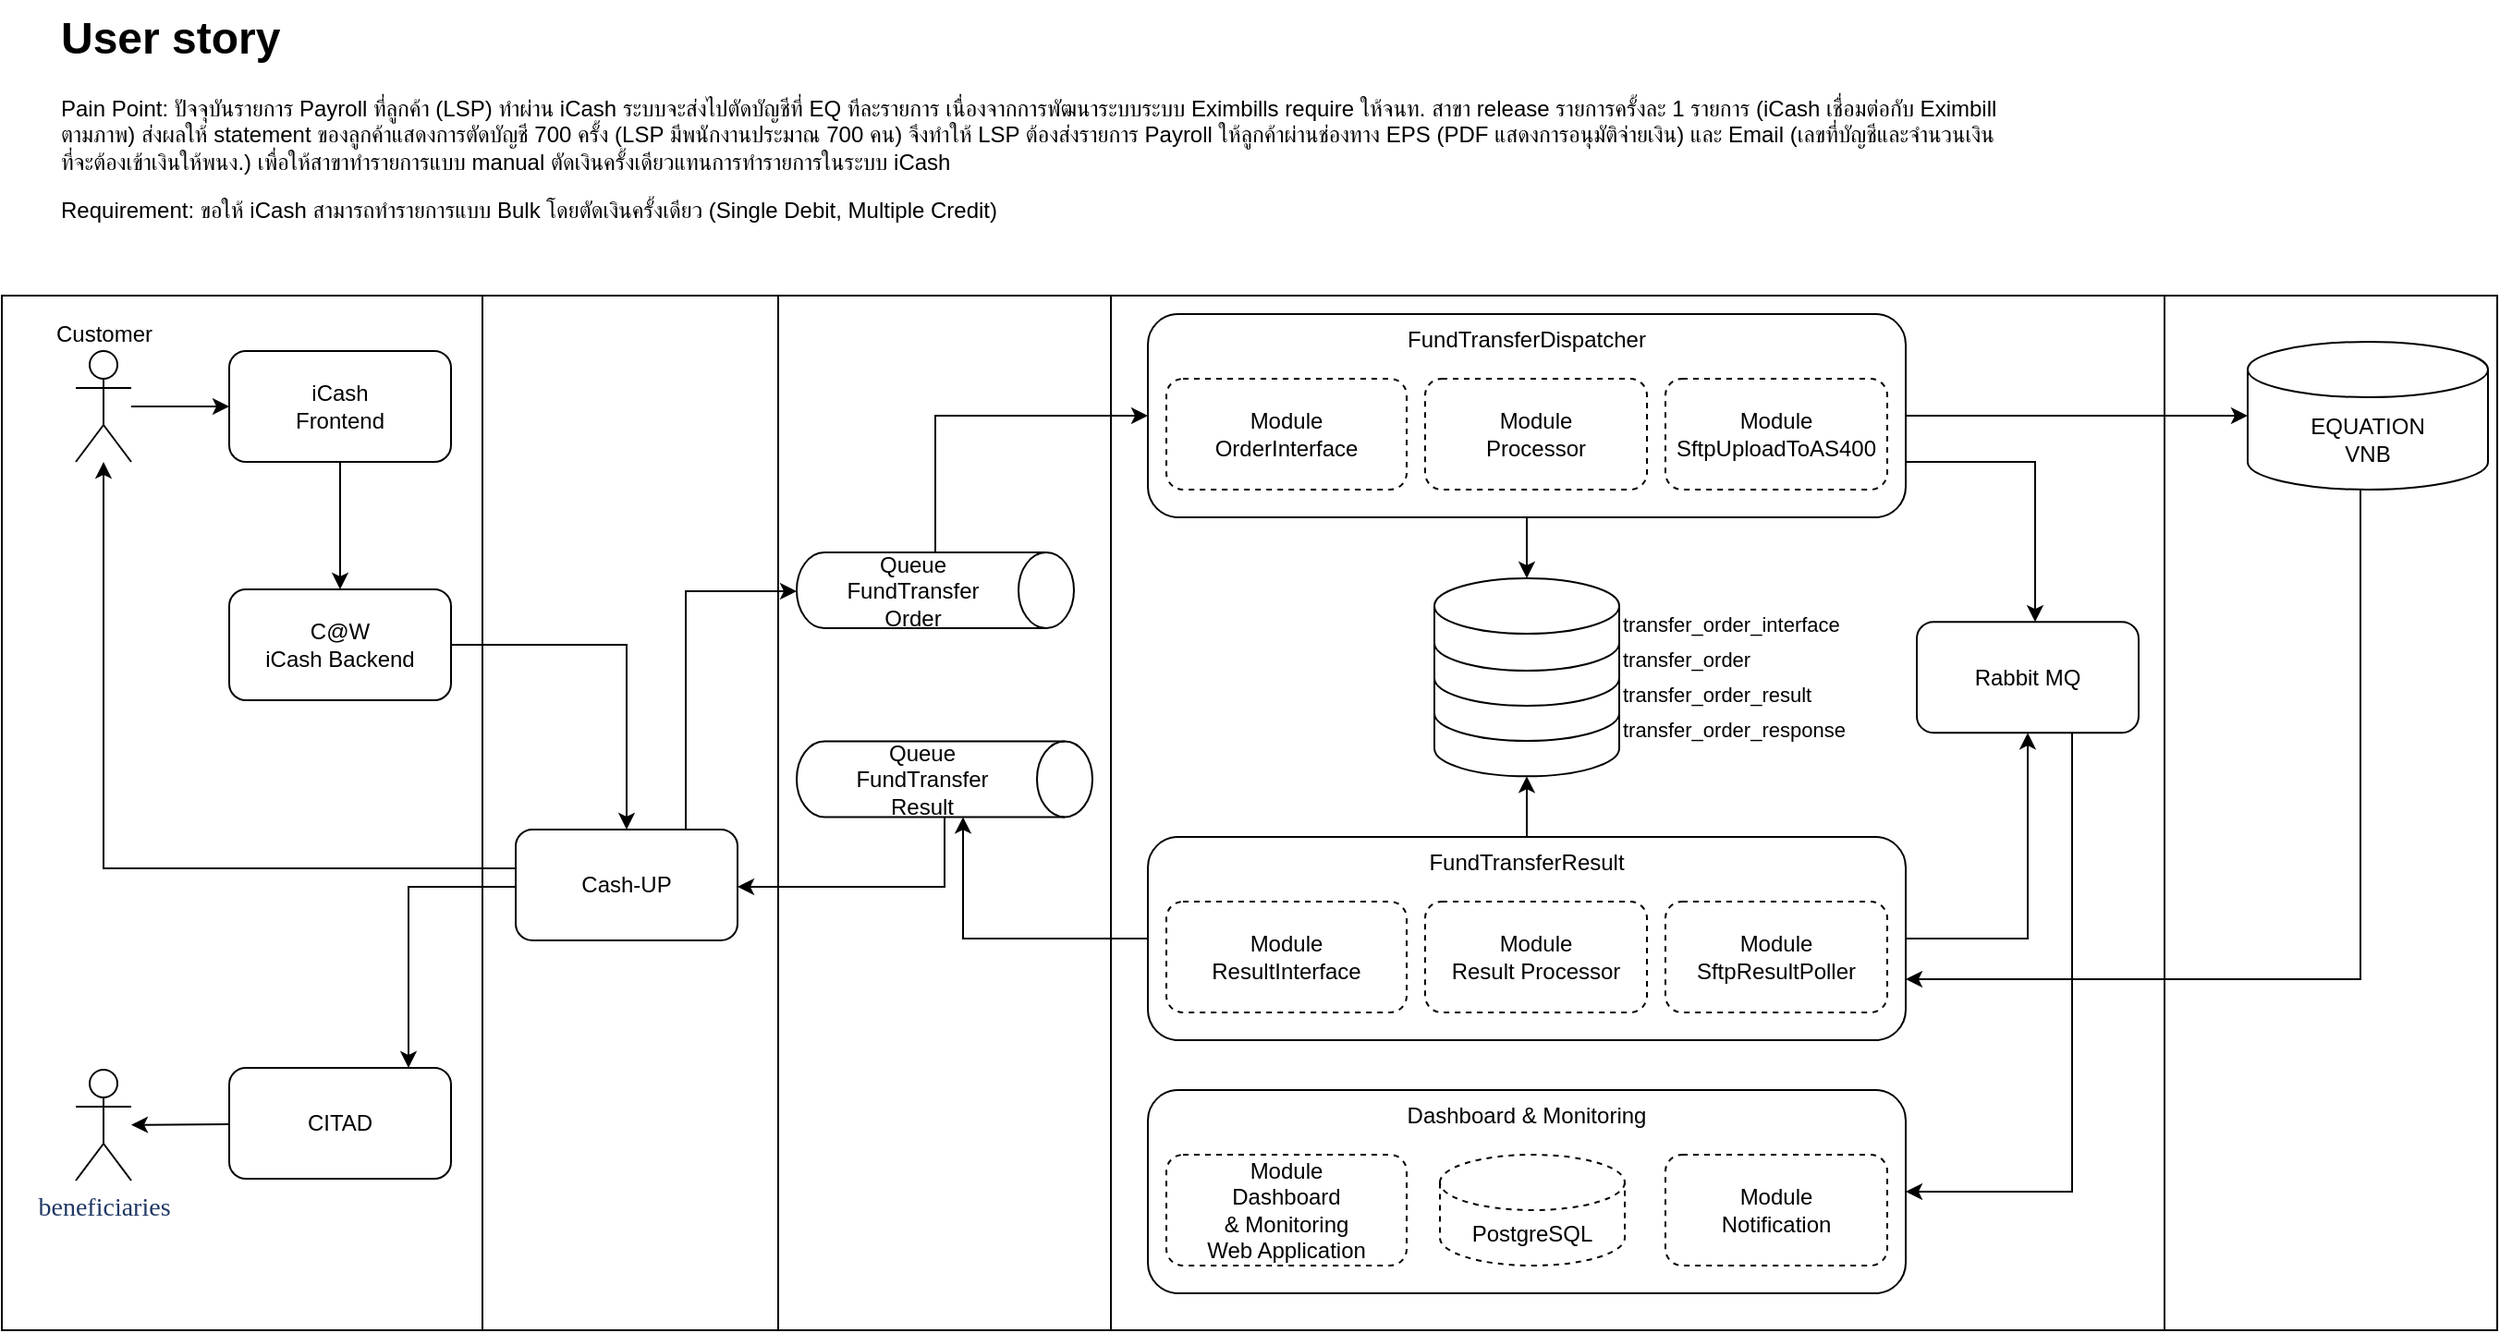 <mxfile version="27.1.5" pages="7">
  <diagram name="Page-1" id="VrnRiWnH5Mom94JRHk7v">
    <mxGraphModel dx="1106" dy="631" grid="1" gridSize="10" guides="1" tooltips="1" connect="1" arrows="1" fold="1" page="1" pageScale="1" pageWidth="1654" pageHeight="1169" math="0" shadow="0">
      <root>
        <mxCell id="0" />
        <mxCell id="1" parent="0" />
        <mxCell id="zW1ErQxNRAp_7rcv2Cn6-18" value="" style="rounded=0;whiteSpace=wrap;html=1;fillColor=none;strokeOpacity=100;pointerEvents=0;strokeColor=default;align=center;verticalAlign=middle;fontFamily=Helvetica;fontSize=12;fontColor=default;" vertex="1" parent="1">
          <mxGeometry x="640" y="200" width="570" height="560" as="geometry" />
        </mxCell>
        <mxCell id="tPXuXWCB7oJiefKv4qv2-3" value="" style="rounded=0;whiteSpace=wrap;html=1;fillColor=none;" vertex="1" parent="1">
          <mxGeometry x="40" y="200" width="260" height="560" as="geometry" />
        </mxCell>
        <mxCell id="zW1ErQxNRAp_7rcv2Cn6-1" value="&lt;h1 style=&quot;margin-top: 0px;&quot;&gt;User story&lt;/h1&gt;&lt;p&gt;Pain Point: ปัจจุบันรายการ Payroll ที่ลูกค้า (LSP) ทำผ่าน iCash ระบบจะส่งไปตัดบัญชีที่ EQ ทีละรายการ เนื่องจากการพัฒนาระบบระบบ Eximbills require ให้จนท. สาขา release รายการครั้งละ 1 รายการ (iCash เชื่อมต่อกับ Eximbill ตามภาพ) ส่งผลให้ statement ของลูกค้าแสดงการตัดบัญชี 700 ครั้ง (LSP มีพนักงานประมาณ 700 คน) จึงทำให้ LSP ต้องส่งรายการ Payroll ให้ลูกค้าผ่านช่องทาง EPS (PDF แสดงการอนุมัติจ่ายเงิน) และ Email (เลขที่บัญชีและจำนวนเงินที่จะต้องเข้าเงินให้พนง.) เพื่อให้สาขาทำรายการแบบ manual ตัดเงินครั้งเดียวแทนการทำรายการในระบบ iCash&lt;/p&gt;&lt;p&gt;&lt;span style=&quot;background-color: transparent; color: light-dark(rgb(0, 0, 0), rgb(255, 255, 255));&quot;&gt;Requirement: ขอให้ iCash สามารถทำรายการแบบ Bulk โดยตัดเงินครั้งเดียว (Single Debit, Multiple Credit)&lt;/span&gt;&lt;/p&gt;" style="text;html=1;whiteSpace=wrap;overflow=hidden;rounded=0;" vertex="1" parent="1">
          <mxGeometry x="70" y="40" width="1050" height="130" as="geometry" />
        </mxCell>
        <mxCell id="zW1ErQxNRAp_7rcv2Cn6-15" value="EQUATION&lt;div&gt;VNB&lt;/div&gt;" style="shape=cylinder3;whiteSpace=wrap;html=1;boundedLbl=1;backgroundOutline=1;size=15;" vertex="1" parent="1">
          <mxGeometry x="1255" y="225" width="130" height="80" as="geometry" />
        </mxCell>
        <mxCell id="zW1ErQxNRAp_7rcv2Cn6-17" value="" style="endArrow=classic;html=1;rounded=0;" edge="1" parent="1" source="CQPt3z2Oqquafq4sx5cv-5" target="zW1ErQxNRAp_7rcv2Cn6-15">
          <mxGeometry width="50" height="50" relative="1" as="geometry">
            <mxPoint x="1603" y="258" as="sourcePoint" />
            <mxPoint x="1753" y="258" as="targetPoint" />
          </mxGeometry>
        </mxCell>
        <mxCell id="tPXuXWCB7oJiefKv4qv2-4" value="" style="rounded=0;whiteSpace=wrap;html=1;fillColor=none;" vertex="1" parent="1">
          <mxGeometry x="300" y="200" width="160" height="560" as="geometry" />
        </mxCell>
        <mxCell id="zW1ErQxNRAp_7rcv2Cn6-2" value="Customer" style="shape=umlActor;verticalLabelPosition=top;verticalAlign=bottom;html=1;outlineConnect=0;labelPosition=center;align=center;" vertex="1" parent="1">
          <mxGeometry x="80" y="230" width="30" height="60" as="geometry" />
        </mxCell>
        <mxCell id="zW1ErQxNRAp_7rcv2Cn6-3" value="iCash&lt;div&gt;Frontend&lt;/div&gt;" style="rounded=1;whiteSpace=wrap;html=1;" vertex="1" parent="1">
          <mxGeometry x="163" y="230" width="120" height="60" as="geometry" />
        </mxCell>
        <mxCell id="zW1ErQxNRAp_7rcv2Cn6-4" value="Cash-UP" style="rounded=1;whiteSpace=wrap;html=1;" vertex="1" parent="1">
          <mxGeometry x="318" y="489" width="120" height="60" as="geometry" />
        </mxCell>
        <mxCell id="zW1ErQxNRAp_7rcv2Cn6-6" value="" style="endArrow=classic;html=1;rounded=0;edgeStyle=orthogonalEdgeStyle;" edge="1" parent="1" source="zW1ErQxNRAp_7rcv2Cn6-4" target="zW1ErQxNRAp_7rcv2Cn6-2">
          <mxGeometry width="50" height="50" relative="1" as="geometry">
            <mxPoint x="200" y="600" as="sourcePoint" />
            <mxPoint x="610" y="400" as="targetPoint" />
            <Array as="points">
              <mxPoint x="95" y="510" />
            </Array>
          </mxGeometry>
        </mxCell>
        <mxCell id="zW1ErQxNRAp_7rcv2Cn6-7" value="" style="endArrow=classic;html=1;rounded=0;edgeStyle=orthogonalEdgeStyle;" edge="1" parent="1" source="zW1ErQxNRAp_7rcv2Cn6-2" target="zW1ErQxNRAp_7rcv2Cn6-3">
          <mxGeometry width="50" height="50" relative="1" as="geometry">
            <mxPoint x="440" y="450" as="sourcePoint" />
            <mxPoint x="490" y="400" as="targetPoint" />
          </mxGeometry>
        </mxCell>
        <mxCell id="zW1ErQxNRAp_7rcv2Cn6-8" value="C@W&lt;div&gt;iCash Backend&lt;/div&gt;" style="rounded=1;whiteSpace=wrap;html=1;" vertex="1" parent="1">
          <mxGeometry x="163" y="359" width="120" height="60" as="geometry" />
        </mxCell>
        <mxCell id="zW1ErQxNRAp_7rcv2Cn6-9" value="" style="endArrow=classic;html=1;rounded=0;" edge="1" parent="1" source="zW1ErQxNRAp_7rcv2Cn6-3" target="zW1ErQxNRAp_7rcv2Cn6-8">
          <mxGeometry width="50" height="50" relative="1" as="geometry">
            <mxPoint x="403" y="450" as="sourcePoint" />
            <mxPoint x="453" y="400" as="targetPoint" />
          </mxGeometry>
        </mxCell>
        <mxCell id="zW1ErQxNRAp_7rcv2Cn6-10" value="" style="endArrow=classic;html=1;rounded=0;edgeStyle=orthogonalEdgeStyle;" edge="1" parent="1" source="zW1ErQxNRAp_7rcv2Cn6-8" target="zW1ErQxNRAp_7rcv2Cn6-4">
          <mxGeometry width="50" height="50" relative="1" as="geometry">
            <mxPoint x="440" y="450" as="sourcePoint" />
            <mxPoint x="490" y="400" as="targetPoint" />
          </mxGeometry>
        </mxCell>
        <mxCell id="zW1ErQxNRAp_7rcv2Cn6-11" value="" style="endArrow=classic;html=1;rounded=0;edgeStyle=orthogonalEdgeStyle;" edge="1" parent="1" source="zW1ErQxNRAp_7rcv2Cn6-4" target="zW1ErQxNRAp_7rcv2Cn6-13">
          <mxGeometry width="50" height="50" relative="1" as="geometry">
            <mxPoint x="688" y="450" as="sourcePoint" />
            <mxPoint x="568" y="600" as="targetPoint" />
            <Array as="points">
              <mxPoint x="260" y="520" />
            </Array>
          </mxGeometry>
        </mxCell>
        <mxCell id="zW1ErQxNRAp_7rcv2Cn6-12" value="&lt;span style=&quot;font-size: 10.5pt; font-family: &amp;quot;Bangkok Bank Set&amp;quot;; font-variant-numeric: normal; font-variant-east-asian: normal; font-variant-alternates: normal; font-variant-position: normal; font-variant-emoji: normal; color: rgb(32, 56, 100); letter-spacing: 0pt; vertical-align: baseline;&quot;&gt;beneficiaries&lt;/span&gt;" style="shape=umlActor;verticalLabelPosition=bottom;verticalAlign=top;html=1;outlineConnect=0;labelPosition=center;align=center;" vertex="1" parent="1">
          <mxGeometry x="80" y="619" width="30" height="60" as="geometry" />
        </mxCell>
        <mxCell id="zW1ErQxNRAp_7rcv2Cn6-13" value="CITAD" style="rounded=1;whiteSpace=wrap;html=1;" vertex="1" parent="1">
          <mxGeometry x="163" y="618" width="120" height="60" as="geometry" />
        </mxCell>
        <mxCell id="tPXuXWCB7oJiefKv4qv2-1" value="" style="endArrow=classic;html=1;rounded=0;" edge="1" parent="1" source="zW1ErQxNRAp_7rcv2Cn6-13" target="zW1ErQxNRAp_7rcv2Cn6-12">
          <mxGeometry width="50" height="50" relative="1" as="geometry">
            <mxPoint x="523" y="580" as="sourcePoint" />
            <mxPoint x="573" y="530" as="targetPoint" />
          </mxGeometry>
        </mxCell>
        <mxCell id="CQPt3z2Oqquafq4sx5cv-3" value="Rabbit MQ" style="rounded=1;whiteSpace=wrap;html=1;" vertex="1" parent="1">
          <mxGeometry x="1076" y="376.59" width="120" height="60" as="geometry" />
        </mxCell>
        <mxCell id="CQPt3z2Oqquafq4sx5cv-14" value="" style="group" vertex="1" connectable="0" parent="1">
          <mxGeometry x="815" y="353" width="100" height="107.185" as="geometry" />
        </mxCell>
        <mxCell id="CQPt3z2Oqquafq4sx5cv-10" value="transfer_order_response" style="shape=cylinder3;whiteSpace=wrap;html=1;boundedLbl=1;backgroundOutline=1;size=15;verticalAlign=middle;labelPosition=right;verticalLabelPosition=middle;align=left;fontSize=11;fontFamily=Helvetica;" vertex="1" parent="CQPt3z2Oqquafq4sx5cv-14">
          <mxGeometry y="57.185" width="100" height="50" as="geometry" />
        </mxCell>
        <mxCell id="CQPt3z2Oqquafq4sx5cv-9" value="transfer_order_result" style="shape=cylinder3;whiteSpace=wrap;html=1;boundedLbl=1;backgroundOutline=1;size=15;verticalAlign=middle;labelPosition=right;verticalLabelPosition=middle;align=left;fontSize=11;fontFamily=Helvetica;" vertex="1" parent="CQPt3z2Oqquafq4sx5cv-14">
          <mxGeometry y="38" width="100" height="50" as="geometry" />
        </mxCell>
        <mxCell id="CQPt3z2Oqquafq4sx5cv-7" value="transfer_order" style="shape=cylinder3;whiteSpace=wrap;html=1;boundedLbl=1;backgroundOutline=1;size=15;verticalAlign=middle;labelPosition=right;verticalLabelPosition=middle;align=left;fontSize=11;fontFamily=Helvetica;" vertex="1" parent="CQPt3z2Oqquafq4sx5cv-14">
          <mxGeometry y="19" width="100" height="50" as="geometry" />
        </mxCell>
        <mxCell id="CQPt3z2Oqquafq4sx5cv-8" value="&lt;font&gt;transfer_order_interface&lt;/font&gt;" style="shape=cylinder3;whiteSpace=wrap;html=1;boundedLbl=1;backgroundOutline=1;size=15;verticalAlign=middle;labelPosition=right;verticalLabelPosition=middle;align=left;fontSize=11;fontFamily=Helvetica;" vertex="1" parent="CQPt3z2Oqquafq4sx5cv-14">
          <mxGeometry width="100" height="50" as="geometry" />
        </mxCell>
        <mxCell id="CQPt3z2Oqquafq4sx5cv-15" value="" style="endArrow=classic;html=1;rounded=0;edgeStyle=orthogonalEdgeStyle;" edge="1" parent="1" source="CQPt3z2Oqquafq4sx5cv-5" target="CQPt3z2Oqquafq4sx5cv-8">
          <mxGeometry width="50" height="50" relative="1" as="geometry">
            <mxPoint x="890" y="440" as="sourcePoint" />
            <mxPoint x="1020" y="540" as="targetPoint" />
            <Array as="points" />
          </mxGeometry>
        </mxCell>
        <mxCell id="CQPt3z2Oqquafq4sx5cv-22" value="" style="group" vertex="1" connectable="0" parent="1">
          <mxGeometry x="660" y="493" width="410" height="110" as="geometry" />
        </mxCell>
        <mxCell id="CQPt3z2Oqquafq4sx5cv-18" value="FundTransferResult" style="rounded=1;whiteSpace=wrap;html=1;labelPosition=center;verticalLabelPosition=middle;align=center;verticalAlign=top;" vertex="1" parent="CQPt3z2Oqquafq4sx5cv-22">
          <mxGeometry width="410" height="110" as="geometry" />
        </mxCell>
        <mxCell id="CQPt3z2Oqquafq4sx5cv-19" value="&lt;div&gt;Module&lt;/div&gt;&lt;div&gt;SftpResultPoller&lt;/div&gt;" style="rounded=1;whiteSpace=wrap;html=1;dashed=1;" vertex="1" parent="CQPt3z2Oqquafq4sx5cv-22">
          <mxGeometry x="280" y="35" width="120" height="60" as="geometry" />
        </mxCell>
        <mxCell id="CQPt3z2Oqquafq4sx5cv-20" value="Module&lt;br&gt;&lt;div&gt;ResultInterface&lt;/div&gt;" style="rounded=1;whiteSpace=wrap;html=1;dashed=1;" vertex="1" parent="CQPt3z2Oqquafq4sx5cv-22">
          <mxGeometry x="10" y="35" width="130" height="60" as="geometry" />
        </mxCell>
        <mxCell id="CQPt3z2Oqquafq4sx5cv-21" value="Module&lt;br&gt;&lt;div&gt;Result Processor&lt;/div&gt;" style="rounded=1;whiteSpace=wrap;html=1;dashed=1;" vertex="1" parent="CQPt3z2Oqquafq4sx5cv-22">
          <mxGeometry x="150" y="35" width="120" height="60" as="geometry" />
        </mxCell>
        <mxCell id="CQPt3z2Oqquafq4sx5cv-23" value="" style="group" vertex="1" connectable="0" parent="1">
          <mxGeometry x="660" y="210" width="410" height="110" as="geometry" />
        </mxCell>
        <mxCell id="CQPt3z2Oqquafq4sx5cv-5" value="FundTransferDispatcher" style="rounded=1;whiteSpace=wrap;html=1;labelPosition=center;verticalLabelPosition=middle;align=center;verticalAlign=top;" vertex="1" parent="CQPt3z2Oqquafq4sx5cv-23">
          <mxGeometry width="410" height="110" as="geometry" />
        </mxCell>
        <mxCell id="zW1ErQxNRAp_7rcv2Cn6-16" value="&lt;div&gt;Module&lt;/div&gt;&lt;div&gt;SftpUploadToAS400&lt;/div&gt;" style="rounded=1;whiteSpace=wrap;html=1;dashed=1;" vertex="1" parent="CQPt3z2Oqquafq4sx5cv-23">
          <mxGeometry x="280" y="35" width="120" height="60" as="geometry" />
        </mxCell>
        <mxCell id="zW1ErQxNRAp_7rcv2Cn6-22" value="Module&lt;br&gt;&lt;div&gt;OrderInterface&lt;/div&gt;" style="rounded=1;whiteSpace=wrap;html=1;dashed=1;" vertex="1" parent="CQPt3z2Oqquafq4sx5cv-23">
          <mxGeometry x="10" y="35" width="130" height="60" as="geometry" />
        </mxCell>
        <mxCell id="zW1ErQxNRAp_7rcv2Cn6-24" value="Module&lt;br&gt;&lt;div&gt;Processor&lt;/div&gt;" style="rounded=1;whiteSpace=wrap;html=1;dashed=1;" vertex="1" parent="CQPt3z2Oqquafq4sx5cv-23">
          <mxGeometry x="150" y="35" width="120" height="60" as="geometry" />
        </mxCell>
        <mxCell id="CQPt3z2Oqquafq4sx5cv-24" value="" style="endArrow=classic;html=1;rounded=0;edgeStyle=orthogonalEdgeStyle;" edge="1" parent="1" source="zW1ErQxNRAp_7rcv2Cn6-15" target="CQPt3z2Oqquafq4sx5cv-18">
          <mxGeometry width="50" height="50" relative="1" as="geometry">
            <mxPoint x="1190" y="540" as="sourcePoint" />
            <mxPoint x="1240" y="490" as="targetPoint" />
            <Array as="points">
              <mxPoint x="1316" y="570" />
            </Array>
          </mxGeometry>
        </mxCell>
        <mxCell id="CQPt3z2Oqquafq4sx5cv-25" value="" style="endArrow=classic;html=1;rounded=0;" edge="1" parent="1" source="CQPt3z2Oqquafq4sx5cv-18" target="CQPt3z2Oqquafq4sx5cv-10">
          <mxGeometry width="50" height="50" relative="1" as="geometry">
            <mxPoint x="860" y="460" as="sourcePoint" />
            <mxPoint x="910" y="410" as="targetPoint" />
          </mxGeometry>
        </mxCell>
        <mxCell id="CQPt3z2Oqquafq4sx5cv-26" value="" style="endArrow=classic;html=1;rounded=0;edgeStyle=orthogonalEdgeStyle;" edge="1" parent="1" source="CQPt3z2Oqquafq4sx5cv-5" target="CQPt3z2Oqquafq4sx5cv-3">
          <mxGeometry width="50" height="50" relative="1" as="geometry">
            <mxPoint x="640" y="840" as="sourcePoint" />
            <mxPoint x="690" y="790" as="targetPoint" />
            <Array as="points">
              <mxPoint x="1140" y="290" />
            </Array>
          </mxGeometry>
        </mxCell>
        <mxCell id="CQPt3z2Oqquafq4sx5cv-27" value="" style="endArrow=classic;html=1;rounded=0;edgeStyle=orthogonalEdgeStyle;" edge="1" parent="1" source="CQPt3z2Oqquafq4sx5cv-18" target="CQPt3z2Oqquafq4sx5cv-3">
          <mxGeometry width="50" height="50" relative="1" as="geometry">
            <mxPoint x="640" y="300" as="sourcePoint" />
            <mxPoint x="690" y="250" as="targetPoint" />
          </mxGeometry>
        </mxCell>
        <mxCell id="CQPt3z2Oqquafq4sx5cv-28" value="" style="group" vertex="1" connectable="0" parent="1">
          <mxGeometry x="660" y="630" width="410" height="110" as="geometry" />
        </mxCell>
        <mxCell id="CQPt3z2Oqquafq4sx5cv-29" value="Dashboard &amp;amp; Monitoring" style="rounded=1;whiteSpace=wrap;html=1;labelPosition=center;verticalLabelPosition=middle;align=center;verticalAlign=top;" vertex="1" parent="CQPt3z2Oqquafq4sx5cv-28">
          <mxGeometry width="410" height="110" as="geometry" />
        </mxCell>
        <mxCell id="CQPt3z2Oqquafq4sx5cv-30" value="&lt;div&gt;Module&lt;/div&gt;&lt;div&gt;Notification&lt;/div&gt;" style="rounded=1;whiteSpace=wrap;html=1;dashed=1;" vertex="1" parent="CQPt3z2Oqquafq4sx5cv-28">
          <mxGeometry x="280" y="35" width="120" height="60" as="geometry" />
        </mxCell>
        <mxCell id="CQPt3z2Oqquafq4sx5cv-31" value="Module&lt;br&gt;&lt;div&gt;&lt;div&gt;Dashboard&lt;/div&gt;&lt;div&gt;&amp;amp; Monitoring&lt;/div&gt;&lt;div&gt;Web Application&lt;/div&gt;&lt;/div&gt;" style="rounded=1;whiteSpace=wrap;html=1;dashed=1;" vertex="1" parent="CQPt3z2Oqquafq4sx5cv-28">
          <mxGeometry x="10" y="35" width="130" height="60" as="geometry" />
        </mxCell>
        <mxCell id="zW1ErQxNRAp_7rcv2Cn6-40" value="PostgreSQL" style="shape=cylinder3;whiteSpace=wrap;html=1;boundedLbl=1;backgroundOutline=1;size=15;verticalAlign=middle;labelPosition=center;verticalLabelPosition=middle;align=center;dashed=1;" vertex="1" parent="CQPt3z2Oqquafq4sx5cv-28">
          <mxGeometry x="158" y="35" width="100" height="60" as="geometry" />
        </mxCell>
        <mxCell id="CQPt3z2Oqquafq4sx5cv-33" value="" style="endArrow=classic;html=1;rounded=0;edgeStyle=orthogonalEdgeStyle;" edge="1" parent="1" source="CQPt3z2Oqquafq4sx5cv-3" target="CQPt3z2Oqquafq4sx5cv-29">
          <mxGeometry width="50" height="50" relative="1" as="geometry">
            <mxPoint x="840" y="530" as="sourcePoint" />
            <mxPoint x="890" y="480" as="targetPoint" />
            <Array as="points">
              <mxPoint x="1160" y="685" />
            </Array>
          </mxGeometry>
        </mxCell>
        <mxCell id="CQPt3z2Oqquafq4sx5cv-36" value="" style="rounded=0;whiteSpace=wrap;html=1;fillColor=none;strokeOpacity=100;pointerEvents=0;strokeColor=default;align=center;verticalAlign=middle;fontFamily=Helvetica;fontSize=12;fontColor=default;" vertex="1" parent="1">
          <mxGeometry x="1210" y="200" width="180" height="560" as="geometry" />
        </mxCell>
        <mxCell id="CQPt3z2Oqquafq4sx5cv-37" value="" style="rounded=0;whiteSpace=wrap;html=1;fillColor=none;" vertex="1" parent="1">
          <mxGeometry x="460" y="200" width="180" height="560" as="geometry" />
        </mxCell>
        <mxCell id="CQPt3z2Oqquafq4sx5cv-39" value="&lt;div&gt;Queue&lt;/div&gt;FundTransfer&lt;div&gt;Order&lt;/div&gt;" style="shape=cylinder3;whiteSpace=wrap;html=1;boundedLbl=1;backgroundOutline=1;size=15;direction=south;" vertex="1" parent="1">
          <mxGeometry x="470" y="339" width="150" height="41" as="geometry" />
        </mxCell>
        <mxCell id="CQPt3z2Oqquafq4sx5cv-40" value="&lt;div&gt;Queue&lt;/div&gt;FundTransfer&lt;div&gt;Result&lt;/div&gt;" style="shape=cylinder3;whiteSpace=wrap;html=1;boundedLbl=1;backgroundOutline=1;size=15;direction=south;" vertex="1" parent="1">
          <mxGeometry x="470" y="441.19" width="160" height="41" as="geometry" />
        </mxCell>
        <mxCell id="CQPt3z2Oqquafq4sx5cv-41" value="" style="endArrow=classic;html=1;rounded=0;edgeStyle=orthogonalEdgeStyle;" edge="1" parent="1" source="CQPt3z2Oqquafq4sx5cv-18" target="CQPt3z2Oqquafq4sx5cv-40">
          <mxGeometry width="50" height="50" relative="1" as="geometry">
            <mxPoint x="680" y="490" as="sourcePoint" />
            <mxPoint x="730" y="440" as="targetPoint" />
            <Array as="points">
              <mxPoint x="560" y="548" />
            </Array>
          </mxGeometry>
        </mxCell>
        <mxCell id="CQPt3z2Oqquafq4sx5cv-42" value="" style="endArrow=classic;html=1;rounded=0;edgeStyle=orthogonalEdgeStyle;" edge="1" parent="1" source="CQPt3z2Oqquafq4sx5cv-39" target="CQPt3z2Oqquafq4sx5cv-5">
          <mxGeometry width="50" height="50" relative="1" as="geometry">
            <mxPoint x="680" y="490" as="sourcePoint" />
            <mxPoint x="730" y="440" as="targetPoint" />
            <Array as="points">
              <mxPoint x="545" y="265" />
            </Array>
          </mxGeometry>
        </mxCell>
        <mxCell id="oIPPLkFjzm8kKjgq1cPv-1" value="" style="endArrow=classic;html=1;rounded=0;edgeStyle=orthogonalEdgeStyle;" edge="1" parent="1" source="zW1ErQxNRAp_7rcv2Cn6-4" target="CQPt3z2Oqquafq4sx5cv-39">
          <mxGeometry width="50" height="50" relative="1" as="geometry">
            <mxPoint x="480" y="490" as="sourcePoint" />
            <mxPoint x="530" y="440" as="targetPoint" />
            <Array as="points">
              <mxPoint x="410" y="360" />
            </Array>
          </mxGeometry>
        </mxCell>
        <mxCell id="oIPPLkFjzm8kKjgq1cPv-2" value="" style="endArrow=classic;html=1;rounded=0;edgeStyle=orthogonalEdgeStyle;" edge="1" parent="1" source="CQPt3z2Oqquafq4sx5cv-40" target="zW1ErQxNRAp_7rcv2Cn6-4">
          <mxGeometry width="50" height="50" relative="1" as="geometry">
            <mxPoint x="480" y="490" as="sourcePoint" />
            <mxPoint x="530" y="440" as="targetPoint" />
            <Array as="points">
              <mxPoint x="550" y="520" />
            </Array>
          </mxGeometry>
        </mxCell>
      </root>
    </mxGraphModel>
  </diagram>
  <diagram id="1MKmaRXDQNJjCCl2cTzT" name="sequence-diagram-01">
    <mxGraphModel dx="1646" dy="664" grid="1" gridSize="10" guides="1" tooltips="1" connect="1" arrows="1" fold="1" page="1" pageScale="1" pageWidth="1654" pageHeight="1169" math="0" shadow="0">
      <root>
        <mxCell id="0" />
        <mxCell id="1" parent="0" />
        <mxCell id="eBD11SvYdAWQNoEdgAWp-1" value="iCash" style="shape=umlLifeline;perimeter=lifelinePerimeter;whiteSpace=wrap;html=1;container=1;dropTarget=0;collapsible=0;recursiveResize=0;outlineConnect=0;portConstraint=eastwest;newEdgeStyle={&quot;curved&quot;:0,&quot;rounded&quot;:0};" vertex="1" parent="1">
          <mxGeometry x="248" y="240" width="100" height="570" as="geometry" />
        </mxCell>
        <mxCell id="eBD11SvYdAWQNoEdgAWp-3" value="&lt;div&gt;Cash-Up&lt;/div&gt;" style="shape=umlLifeline;perimeter=lifelinePerimeter;whiteSpace=wrap;html=1;container=1;dropTarget=0;collapsible=0;recursiveResize=0;outlineConnect=0;portConstraint=eastwest;newEdgeStyle={&quot;curved&quot;:0,&quot;rounded&quot;:0};" vertex="1" parent="1">
          <mxGeometry x="541" y="240" width="100" height="570" as="geometry" />
        </mxCell>
        <mxCell id="eBD11SvYdAWQNoEdgAWp-4" value="GW" style="shape=umlLifeline;perimeter=lifelinePerimeter;whiteSpace=wrap;html=1;container=1;dropTarget=0;collapsible=0;recursiveResize=0;outlineConnect=0;portConstraint=eastwest;newEdgeStyle={&quot;curved&quot;:0,&quot;rounded&quot;:0};" vertex="1" parent="1">
          <mxGeometry x="835" y="240" width="100" height="570" as="geometry" />
        </mxCell>
        <mxCell id="eBD11SvYdAWQNoEdgAWp-5" value="Equation" style="shape=umlLifeline;perimeter=lifelinePerimeter;whiteSpace=wrap;html=1;container=1;dropTarget=0;collapsible=0;recursiveResize=0;outlineConnect=0;portConstraint=eastwest;newEdgeStyle={&quot;curved&quot;:0,&quot;rounded&quot;:0};" vertex="1" parent="1">
          <mxGeometry x="1128" y="240" width="100" height="570" as="geometry" />
        </mxCell>
        <mxCell id="eBD11SvYdAWQNoEdgAWp-6" value="CITAD" style="shape=umlLifeline;perimeter=lifelinePerimeter;whiteSpace=wrap;html=1;container=1;dropTarget=0;collapsible=0;recursiveResize=0;outlineConnect=0;portConstraint=eastwest;newEdgeStyle={&quot;curved&quot;:0,&quot;rounded&quot;:0};" vertex="1" parent="1">
          <mxGeometry x="1421" y="240" width="100" height="570" as="geometry" />
        </mxCell>
        <mxCell id="eBD11SvYdAWQNoEdgAWp-8" value="The transaction will be processed&lt;div&gt;through Cash@Will&lt;/div&gt;" style="html=1;verticalAlign=bottom;endArrow=block;curved=0;rounded=0;" edge="1" parent="1">
          <mxGeometry width="80" relative="1" as="geometry">
            <mxPoint x="297.63" y="313" as="sourcePoint" />
            <mxPoint x="590.5" y="313.0" as="targetPoint" />
            <mxPoint as="offset" />
          </mxGeometry>
        </mxCell>
        <mxCell id="eBD11SvYdAWQNoEdgAWp-11" value="&lt;div&gt;Sent message via MQ to&amp;nbsp;&lt;/div&gt;&lt;div&gt;Debit&amp;nbsp;Customer’s Account (Lump Sum)&lt;/div&gt;&lt;div&gt;Credit&amp;nbsp;Suspend Account / Nostro CITAD (Lump Sum)&lt;/div&gt;" style="html=1;verticalAlign=bottom;endArrow=block;curved=0;rounded=0;" edge="1" parent="1">
          <mxGeometry x="-0.001" width="80" relative="1" as="geometry">
            <mxPoint x="590.447" y="411" as="sourcePoint" />
            <mxPoint x="884.5" y="411" as="targetPoint" />
            <mxPoint as="offset" />
          </mxGeometry>
        </mxCell>
        <mxCell id="eBD11SvYdAWQNoEdgAWp-12" value="&lt;div&gt;Sent file via sftp to&amp;nbsp;&lt;/div&gt;&lt;div&gt;&lt;div&gt;Debit&amp;nbsp;Customer’s Account (Lump Sum)&lt;/div&gt;&lt;div&gt;Credit&amp;nbsp;Suspend Account / Nostro CITAD (Lump Sum)&lt;/div&gt;&lt;/div&gt;" style="html=1;verticalAlign=bottom;endArrow=block;curved=0;rounded=0;" edge="1" parent="1">
          <mxGeometry x="-0.001" width="80" relative="1" as="geometry">
            <mxPoint x="884.447" y="454" as="sourcePoint" />
            <mxPoint x="1177.5" y="454" as="targetPoint" />
            <mxPoint as="offset" />
          </mxGeometry>
        </mxCell>
        <mxCell id="eBD11SvYdAWQNoEdgAWp-13" value="return debit result&amp;nbsp;&lt;span style=&quot;background-color: light-dark(#ffffff, var(--ge-dark-color, #121212)); color: light-dark(rgb(0, 0, 0), rgb(255, 255, 255));&quot;&gt;via sftp&lt;/span&gt;" style="html=1;verticalAlign=bottom;endArrow=open;dashed=1;endSize=8;curved=0;rounded=0;" edge="1" parent="1">
          <mxGeometry x="0.143" y="-2" relative="1" as="geometry">
            <mxPoint x="1177.5" y="483" as="sourcePoint" />
            <mxPoint x="884.447" y="483" as="targetPoint" />
            <mxPoint as="offset" />
          </mxGeometry>
        </mxCell>
        <mxCell id="eBD11SvYdAWQNoEdgAWp-15" value="return debit result&amp;nbsp;&lt;span style=&quot;background-color: light-dark(#ffffff, var(--ge-dark-color, #121212)); color: light-dark(rgb(0, 0, 0), rgb(255, 255, 255));&quot;&gt;via MQ&lt;/span&gt;" style="html=1;verticalAlign=bottom;endArrow=open;dashed=1;endSize=8;curved=0;rounded=0;" edge="1" parent="1">
          <mxGeometry x="0.002" relative="1" as="geometry">
            <mxPoint x="884.5" y="502" as="sourcePoint" />
            <mxPoint x="590.447" y="502" as="targetPoint" />
            <mxPoint as="offset" />
          </mxGeometry>
        </mxCell>
        <mxCell id="eBD11SvYdAWQNoEdgAWp-16" value="Loop" style="shape=umlFrame;whiteSpace=wrap;html=1;pointerEvents=0;" vertex="1" parent="1">
          <mxGeometry x="311" y="520" width="1210" height="270" as="geometry" />
        </mxCell>
        <mxCell id="eBD11SvYdAWQNoEdgAWp-17" value="alternative" style="shape=umlFrame;whiteSpace=wrap;html=1;pointerEvents=0;" vertex="1" parent="1">
          <mxGeometry x="391" y="550" width="1120" height="230" as="geometry" />
        </mxCell>
        <mxCell id="eBD11SvYdAWQNoEdgAWp-18" value="" style="endArrow=none;dashed=1;html=1;rounded=0;exitX=0.007;exitY=0.608;exitDx=0;exitDy=0;exitPerimeter=0;entryX=0.998;entryY=0.608;entryDx=0;entryDy=0;entryPerimeter=0;" edge="1" parent="1">
          <mxGeometry width="50" height="50" relative="1" as="geometry">
            <mxPoint x="393" y="709" as="sourcePoint" />
            <mxPoint x="1468" y="709" as="targetPoint" />
          </mxGeometry>
        </mxCell>
        <mxCell id="eBD11SvYdAWQNoEdgAWp-19" value="&lt;div&gt;[Beneficiary is BBL&amp;nbsp;&lt;span style=&quot;background-color: transparent; color: light-dark(rgb(0, 0, 0), rgb(255, 255, 255));&quot;&gt;(on us)]&lt;/span&gt;&lt;/div&gt;" style="text;html=1;align=left;verticalAlign=middle;whiteSpace=wrap;rounded=0;" vertex="1" parent="1">
          <mxGeometry x="394" y="583" width="190" height="30" as="geometry" />
        </mxCell>
        <mxCell id="eBD11SvYdAWQNoEdgAWp-20" value="&lt;div&gt;[Beneficiary is not BBL&amp;nbsp;&lt;span style=&quot;background-color: transparent; color: light-dark(rgb(0, 0, 0), rgb(255, 255, 255));&quot;&gt;(off us)]&lt;/span&gt;&lt;/div&gt;" style="text;html=1;align=left;verticalAlign=middle;whiteSpace=wrap;rounded=0;" vertex="1" parent="1">
          <mxGeometry x="394" y="712" width="190" height="30" as="geometry" />
        </mxCell>
        <mxCell id="eBD11SvYdAWQNoEdgAWp-21" value="&lt;div&gt;Sent message via MQ to&amp;nbsp;&lt;/div&gt;&lt;div&gt;debit&amp;nbsp;Suspend Account(Lump Sum)&lt;/div&gt;&lt;div&gt;credit BBL Beneficiary Account (1 : 1)&lt;/div&gt;" style="html=1;verticalAlign=bottom;endArrow=block;curved=0;rounded=0;" edge="1" parent="1">
          <mxGeometry width="80" relative="1" as="geometry">
            <mxPoint x="590.447" y="600" as="sourcePoint" />
            <mxPoint x="884.5" y="600" as="targetPoint" />
            <mxPoint as="offset" />
          </mxGeometry>
        </mxCell>
        <mxCell id="eBD11SvYdAWQNoEdgAWp-22" value="&lt;div&gt;Sent message&lt;/div&gt;&lt;div&gt;Debit Nostro CITAD (Lump Sum)&lt;/div&gt;&lt;div&gt;Credit Beneficiary Account (1 : 1)&lt;/div&gt;" style="html=1;verticalAlign=bottom;endArrow=block;curved=0;rounded=0;" edge="1" parent="1">
          <mxGeometry width="80" relative="1" as="geometry">
            <mxPoint x="590.447" y="763" as="sourcePoint" />
            <mxPoint x="1470.5" y="763" as="targetPoint" />
            <mxPoint as="offset" />
          </mxGeometry>
        </mxCell>
        <mxCell id="eBD11SvYdAWQNoEdgAWp-24" value="&lt;div&gt;Sent file via sftp to&amp;nbsp;&lt;/div&gt;&lt;div&gt;debit&amp;nbsp;Suspend Account(Lump Sum)&lt;/div&gt;&lt;div&gt;credit BBL Beneficiary Account (1 : 1)&lt;/div&gt;" style="html=1;verticalAlign=bottom;endArrow=block;curved=0;rounded=0;" edge="1" parent="1">
          <mxGeometry x="-0.002" width="80" relative="1" as="geometry">
            <mxPoint x="884.447" y="647" as="sourcePoint" />
            <mxPoint x="1177.5" y="647" as="targetPoint" />
            <mxPoint as="offset" />
          </mxGeometry>
        </mxCell>
        <mxCell id="eBD11SvYdAWQNoEdgAWp-25" value="return debit result&amp;nbsp;&lt;span style=&quot;background-color: light-dark(#ffffff, var(--ge-dark-color, #121212)); color: light-dark(rgb(0, 0, 0), rgb(255, 255, 255));&quot;&gt;via sftp&lt;/span&gt;" style="html=1;verticalAlign=bottom;endArrow=open;dashed=1;endSize=8;curved=0;rounded=0;" edge="1" parent="1">
          <mxGeometry x="-0.003" relative="1" as="geometry">
            <mxPoint x="1177.5" y="671" as="sourcePoint" />
            <mxPoint x="884.447" y="671" as="targetPoint" />
            <mxPoint as="offset" />
          </mxGeometry>
        </mxCell>
        <mxCell id="eBD11SvYdAWQNoEdgAWp-26" value="return debit result&amp;nbsp;&lt;span style=&quot;background-color: light-dark(#ffffff, var(--ge-dark-color, #121212)); color: light-dark(rgb(0, 0, 0), rgb(255, 255, 255));&quot;&gt;via MQ&lt;/span&gt;" style="html=1;verticalAlign=bottom;endArrow=open;dashed=1;endSize=8;curved=0;rounded=0;" edge="1" parent="1">
          <mxGeometry x="0.002" relative="1" as="geometry">
            <mxPoint x="884.5" y="690" as="sourcePoint" />
            <mxPoint x="590.447" y="690" as="targetPoint" />
            <mxPoint as="offset" />
          </mxGeometry>
        </mxCell>
        <mxCell id="eBD11SvYdAWQNoEdgAWp-27" value="Customer" style="shape=umlActor;verticalLabelPosition=bottom;verticalAlign=top;html=1;outlineConnect=0;" vertex="1" parent="1">
          <mxGeometry x="136" y="271" width="30" height="60" as="geometry" />
        </mxCell>
        <mxCell id="eBD11SvYdAWQNoEdgAWp-28" value="Initiate the transaction&amp;nbsp;" style="html=1;verticalAlign=bottom;endArrow=block;curved=0;rounded=0;" edge="1" parent="1">
          <mxGeometry x="-0.009" width="80" relative="1" as="geometry">
            <mxPoint x="166.0" y="300" as="sourcePoint" />
            <mxPoint x="297.5" y="300" as="targetPoint" />
            <mxPoint as="offset" />
          </mxGeometry>
        </mxCell>
        <mxCell id="eBD11SvYdAWQNoEdgAWp-32" value="Processed" style="html=1;align=left;spacingLeft=2;endArrow=block;rounded=0;edgeStyle=orthogonalEdgeStyle;curved=0;rounded=0;" edge="1" parent="1">
          <mxGeometry relative="1" as="geometry">
            <mxPoint x="590.894" y="325" as="sourcePoint" />
            <Array as="points">
              <mxPoint x="651" y="325" />
              <mxPoint x="651" y="365" />
            </Array>
            <mxPoint x="590.894" y="365" as="targetPoint" />
          </mxGeometry>
        </mxCell>
        <mxCell id="eBD11SvYdAWQNoEdgAWp-33" value="&lt;h1 style=&quot;margin-top: 0px;&quot;&gt;01 : Sequence diaggram - Bulk Payment&lt;/h1&gt;&lt;p&gt;&lt;br&gt;&lt;/p&gt;" style="text;html=1;whiteSpace=wrap;overflow=hidden;rounded=0;" vertex="1" parent="1">
          <mxGeometry x="120" y="90" width="1380" height="50" as="geometry" />
        </mxCell>
        <mxCell id="ocoQZ627Dnp9HU1rgdK3-1" value="return ack" style="html=1;verticalAlign=bottom;endArrow=open;dashed=1;endSize=8;curved=0;rounded=0;" edge="1" parent="1">
          <mxGeometry x="0.409" y="2" relative="1" as="geometry">
            <mxPoint x="884.5" y="436" as="sourcePoint" />
            <mxPoint x="590.447" y="436" as="targetPoint" />
            <mxPoint as="offset" />
          </mxGeometry>
        </mxCell>
        <mxCell id="ocoQZ627Dnp9HU1rgdK3-2" value="return ack" style="html=1;verticalAlign=bottom;endArrow=open;dashed=1;endSize=8;curved=0;rounded=0;" edge="1" parent="1">
          <mxGeometry x="0.409" y="2" relative="1" as="geometry">
            <mxPoint x="884.5" y="631" as="sourcePoint" />
            <mxPoint x="590.447" y="631" as="targetPoint" />
            <mxPoint as="offset" />
          </mxGeometry>
        </mxCell>
      </root>
    </mxGraphModel>
  </diagram>
  <diagram name="sequence-diagram-02" id="lDJpBAqMYNuknIbZmBFC">
    <mxGraphModel dx="1580" dy="901" grid="0" gridSize="10" guides="1" tooltips="1" connect="1" arrows="1" fold="1" page="1" pageScale="1" pageWidth="1654" pageHeight="1169" math="0" shadow="0">
      <root>
        <mxCell id="ydgUbxMgAeJrnzwk1H5q-0" />
        <mxCell id="ydgUbxMgAeJrnzwk1H5q-1" parent="ydgUbxMgAeJrnzwk1H5q-0" />
        <mxCell id="ydgUbxMgAeJrnzwk1H5q-25" value="&lt;h1 style=&quot;margin-top: 0px;&quot;&gt;02 : Sequence diaggram - message flow&lt;/h1&gt;&lt;p&gt;&lt;br&gt;&lt;/p&gt;" style="text;html=1;whiteSpace=wrap;overflow=hidden;rounded=0;" parent="ydgUbxMgAeJrnzwk1H5q-1" vertex="1">
          <mxGeometry x="120" y="90" width="1380" height="50" as="geometry" />
        </mxCell>
        <mxCell id="f_y_YN_y95dEesHl9RlC-12" value="" style="group" vertex="1" connectable="0" parent="ydgUbxMgAeJrnzwk1H5q-1">
          <mxGeometry x="120" y="188" width="1151" height="570" as="geometry" />
        </mxCell>
        <mxCell id="ydgUbxMgAeJrnzwk1H5q-3" value="&lt;div&gt;Cash-Up&lt;/div&gt;" style="shape=umlLifeline;perimeter=lifelinePerimeter;whiteSpace=wrap;html=1;container=1;dropTarget=0;collapsible=0;recursiveResize=0;outlineConnect=0;portConstraint=eastwest;newEdgeStyle={&quot;curved&quot;:0,&quot;rounded&quot;:0};" parent="f_y_YN_y95dEesHl9RlC-12" vertex="1">
          <mxGeometry x="171" width="100" height="570" as="geometry" />
        </mxCell>
        <mxCell id="f_y_YN_y95dEesHl9RlC-9" value="" style="html=1;points=[[0,0,0,0,5],[0,1,0,0,-5],[1,0,0,0,5],[1,1,0,0,-5]];perimeter=orthogonalPerimeter;outlineConnect=0;targetShapes=umlLifeline;portConstraint=eastwest;newEdgeStyle={&quot;curved&quot;:0,&quot;rounded&quot;:0};" vertex="1" parent="ydgUbxMgAeJrnzwk1H5q-3">
          <mxGeometry x="42.5" y="56" width="15" height="80" as="geometry" />
        </mxCell>
        <mxCell id="f_y_YN_y95dEesHl9RlC-10" value="" style="html=1;points=[[0,0,0,0,5],[0,1,0,0,-5],[1,0,0,0,5],[1,1,0,0,-5]];perimeter=orthogonalPerimeter;outlineConnect=0;targetShapes=umlLifeline;portConstraint=eastwest;newEdgeStyle={&quot;curved&quot;:0,&quot;rounded&quot;:0};" vertex="1" parent="ydgUbxMgAeJrnzwk1H5q-3">
          <mxGeometry x="42.5" y="460" width="15" height="90" as="geometry" />
        </mxCell>
        <mxCell id="f_y_YN_y95dEesHl9RlC-11" value="" style="html=1;points=[[0,0,0,0,5],[0,1,0,0,-5],[1,0,0,0,5],[1,1,0,0,-5]];perimeter=orthogonalPerimeter;outlineConnect=0;targetShapes=umlLifeline;portConstraint=eastwest;newEdgeStyle={&quot;curved&quot;:0,&quot;rounded&quot;:0};" vertex="1" parent="ydgUbxMgAeJrnzwk1H5q-3">
          <mxGeometry x="42.5" y="156" width="15" height="80" as="geometry" />
        </mxCell>
        <mxCell id="ydgUbxMgAeJrnzwk1H5q-4" value="GW" style="shape=umlLifeline;perimeter=lifelinePerimeter;whiteSpace=wrap;html=1;container=1;dropTarget=0;collapsible=0;recursiveResize=0;outlineConnect=0;portConstraint=eastwest;newEdgeStyle={&quot;curved&quot;:0,&quot;rounded&quot;:0};" parent="f_y_YN_y95dEesHl9RlC-12" vertex="1">
          <mxGeometry x="465" width="100" height="570" as="geometry" />
        </mxCell>
        <mxCell id="f_y_YN_y95dEesHl9RlC-7" value="" style="html=1;points=[[0,0,0,0,5],[0,1,0,0,-5],[1,0,0,0,5],[1,1,0,0,-5]];perimeter=orthogonalPerimeter;outlineConnect=0;targetShapes=umlLifeline;portConstraint=eastwest;newEdgeStyle={&quot;curved&quot;:0,&quot;rounded&quot;:0};" vertex="1" parent="ydgUbxMgAeJrnzwk1H5q-4">
          <mxGeometry x="42.5" y="105" width="15" height="265" as="geometry" />
        </mxCell>
        <mxCell id="f_y_YN_y95dEesHl9RlC-8" value="" style="html=1;points=[[0,0,0,0,5],[0,1,0,0,-5],[1,0,0,0,5],[1,1,0,0,-5]];perimeter=orthogonalPerimeter;outlineConnect=0;targetShapes=umlLifeline;portConstraint=eastwest;newEdgeStyle={&quot;curved&quot;:0,&quot;rounded&quot;:0};" vertex="1" parent="ydgUbxMgAeJrnzwk1H5q-4">
          <mxGeometry x="42.5" y="400" width="15" height="145" as="geometry" />
        </mxCell>
        <mxCell id="ydgUbxMgAeJrnzwk1H5q-5" value="Equation" style="shape=umlLifeline;perimeter=lifelinePerimeter;whiteSpace=wrap;html=1;container=1;dropTarget=0;collapsible=0;recursiveResize=0;outlineConnect=0;portConstraint=eastwest;newEdgeStyle={&quot;curved&quot;:0,&quot;rounded&quot;:0};" parent="f_y_YN_y95dEesHl9RlC-12" vertex="1">
          <mxGeometry x="758" width="100" height="570" as="geometry" />
        </mxCell>
        <mxCell id="ydgUbxMgAeJrnzwk1H5q-6" value="RabbitMQ &amp;amp;&lt;div&gt;Monitoring&lt;/div&gt;" style="shape=umlLifeline;perimeter=lifelinePerimeter;whiteSpace=wrap;html=1;container=1;dropTarget=0;collapsible=0;recursiveResize=0;outlineConnect=0;portConstraint=eastwest;newEdgeStyle={&quot;curved&quot;:0,&quot;rounded&quot;:0};" parent="f_y_YN_y95dEesHl9RlC-12" vertex="1">
          <mxGeometry x="1051" width="100" height="570" as="geometry" />
        </mxCell>
        <mxCell id="ydgUbxMgAeJrnzwk1H5q-7" value="The transaction will be processed&lt;div&gt;through Cash@Will&lt;/div&gt;" style="html=1;verticalAlign=bottom;endArrow=block;curved=0;rounded=0;" parent="f_y_YN_y95dEesHl9RlC-12" edge="1" target="f_y_YN_y95dEesHl9RlC-9">
          <mxGeometry width="80" relative="1" as="geometry">
            <mxPoint y="73" as="sourcePoint" />
            <mxPoint x="220.5" y="73.0" as="targetPoint" />
            <mxPoint as="offset" />
          </mxGeometry>
        </mxCell>
        <mxCell id="ydgUbxMgAeJrnzwk1H5q-9" value="&lt;div&gt;Sent file via sftp to&amp;nbsp;&lt;/div&gt;&lt;div&gt;&lt;div&gt;Debit one account&lt;/div&gt;&lt;div&gt;&lt;span style=&quot;color: light-dark(rgb(0, 0, 0), rgb(255, 255, 255));&quot;&gt;Credit one account&lt;/span&gt;&lt;/div&gt;&lt;/div&gt;" style="html=1;verticalAlign=bottom;endArrow=block;curved=0;rounded=0;" parent="f_y_YN_y95dEesHl9RlC-12" edge="1" source="f_y_YN_y95dEesHl9RlC-7">
          <mxGeometry x="-0.001" width="80" relative="1" as="geometry">
            <mxPoint x="514.447" y="287" as="sourcePoint" />
            <mxPoint x="807.5" y="287" as="targetPoint" />
            <mxPoint as="offset" />
          </mxGeometry>
        </mxCell>
        <mxCell id="ydgUbxMgAeJrnzwk1H5q-10" value="Return Debit/Credit Result&amp;nbsp;&lt;span style=&quot;color: light-dark(rgb(0, 0, 0), rgb(255, 255, 255));&quot;&gt;via sftp&lt;/span&gt;" style="html=1;verticalAlign=bottom;endArrow=open;dashed=1;endSize=8;curved=0;rounded=0;" parent="f_y_YN_y95dEesHl9RlC-12" edge="1" target="f_y_YN_y95dEesHl9RlC-8">
          <mxGeometry x="0.007" relative="1" as="geometry">
            <mxPoint x="807.5" y="412" as="sourcePoint" />
            <mxPoint x="514.447" y="412" as="targetPoint" />
            <mxPoint as="offset" />
          </mxGeometry>
        </mxCell>
        <mxCell id="Zsg35Fx86yPmiQ16imnt-0" value="" style="endArrow=classic;html=1;rounded=0;dashed=1;dashPattern=8 8;" parent="f_y_YN_y95dEesHl9RlC-12" edge="1" source="f_y_YN_y95dEesHl9RlC-7">
          <mxGeometry width="50" height="50" relative="1" as="geometry">
            <mxPoint x="514.5" y="145" as="sourcePoint" />
            <mxPoint x="1100.5" y="145" as="targetPoint" />
          </mxGeometry>
        </mxCell>
        <mxCell id="Zsg35Fx86yPmiQ16imnt-1" value="raise event : recieved new messag" style="edgeLabel;html=1;align=center;verticalAlign=middle;resizable=0;points=[];" parent="Zsg35Fx86yPmiQ16imnt-0" vertex="1" connectable="0">
          <mxGeometry x="0.176" y="-5" relative="1" as="geometry">
            <mxPoint y="-19" as="offset" />
          </mxGeometry>
        </mxCell>
        <mxCell id="Zsg35Fx86yPmiQ16imnt-2" value="" style="endArrow=classic;html=1;rounded=0;dashed=1;dashPattern=8 8;" parent="f_y_YN_y95dEesHl9RlC-12" edge="1" source="f_y_YN_y95dEesHl9RlC-7">
          <mxGeometry width="50" height="50" relative="1" as="geometry">
            <mxPoint x="514.5" y="354" as="sourcePoint" />
            <mxPoint x="1100.5" y="354" as="targetPoint" />
          </mxGeometry>
        </mxCell>
        <mxCell id="Zsg35Fx86yPmiQ16imnt-3" value="raise event : sent sftp to eqation" style="edgeLabel;html=1;align=center;verticalAlign=middle;resizable=0;points=[];" parent="Zsg35Fx86yPmiQ16imnt-2" vertex="1" connectable="0">
          <mxGeometry x="0.176" y="-5" relative="1" as="geometry">
            <mxPoint y="-18" as="offset" />
          </mxGeometry>
        </mxCell>
        <mxCell id="WIkmP2MRFfa_hYFWFWqj-1" value="" style="endArrow=classic;html=1;rounded=0;dashed=1;dashPattern=8 8;" parent="f_y_YN_y95dEesHl9RlC-12" edge="1" source="f_y_YN_y95dEesHl9RlC-7">
          <mxGeometry width="50" height="50" relative="1" as="geometry">
            <mxPoint x="514.5" y="224" as="sourcePoint" />
            <mxPoint x="1100.5" y="224" as="targetPoint" />
          </mxGeometry>
        </mxCell>
        <mxCell id="WIkmP2MRFfa_hYFWFWqj-2" value="raise event : acked" style="edgeLabel;html=1;align=center;verticalAlign=middle;resizable=0;points=[];" parent="WIkmP2MRFfa_hYFWFWqj-1" vertex="1" connectable="0">
          <mxGeometry x="0.176" y="-5" relative="1" as="geometry">
            <mxPoint y="-19" as="offset" />
          </mxGeometry>
        </mxCell>
        <mxCell id="WIkmP2MRFfa_hYFWFWqj-3" value="" style="endArrow=classic;html=1;rounded=0;dashed=1;dashPattern=8 8;" parent="f_y_YN_y95dEesHl9RlC-12" edge="1" source="f_y_YN_y95dEesHl9RlC-8">
          <mxGeometry width="50" height="50" relative="1" as="geometry">
            <mxPoint x="514.5" y="466" as="sourcePoint" />
            <mxPoint x="1100.5" y="466" as="targetPoint" />
          </mxGeometry>
        </mxCell>
        <mxCell id="WIkmP2MRFfa_hYFWFWqj-4" value="raise event : received result" style="edgeLabel;html=1;align=center;verticalAlign=middle;resizable=0;points=[];" parent="WIkmP2MRFfa_hYFWFWqj-3" vertex="1" connectable="0">
          <mxGeometry x="0.176" y="-5" relative="1" as="geometry">
            <mxPoint y="-18" as="offset" />
          </mxGeometry>
        </mxCell>
        <mxCell id="WIkmP2MRFfa_hYFWFWqj-5" value="" style="endArrow=classic;html=1;rounded=0;dashed=1;dashPattern=8 8;" parent="f_y_YN_y95dEesHl9RlC-12" edge="1" source="f_y_YN_y95dEesHl9RlC-8">
          <mxGeometry width="50" height="50" relative="1" as="geometry">
            <mxPoint x="514.5" y="538" as="sourcePoint" />
            <mxPoint x="1100.5" y="538" as="targetPoint" />
          </mxGeometry>
        </mxCell>
        <mxCell id="WIkmP2MRFfa_hYFWFWqj-6" value="raise event : responded result and completed" style="edgeLabel;html=1;align=center;verticalAlign=middle;resizable=0;points=[];" parent="WIkmP2MRFfa_hYFWFWqj-5" vertex="1" connectable="0">
          <mxGeometry x="0.176" y="-5" relative="1" as="geometry">
            <mxPoint y="-18" as="offset" />
          </mxGeometry>
        </mxCell>
        <mxCell id="WIkmP2MRFfa_hYFWFWqj-9" value="F1" style="ellipse;whiteSpace=wrap;html=1;aspect=fixed;fillColor=#fa6800;strokeColor=#C73500;fontStyle=1;fontSize=14;fontColor=#000000;" parent="f_y_YN_y95dEesHl9RlC-12" vertex="1">
          <mxGeometry x="539" y="251" width="30" height="30" as="geometry" />
        </mxCell>
        <mxCell id="WIkmP2MRFfa_hYFWFWqj-10" value="F2" style="ellipse;whiteSpace=wrap;html=1;aspect=fixed;fillColor=#fa6800;strokeColor=#C73500;fontStyle=1;fontSize=14;fontColor=#000000;" parent="f_y_YN_y95dEesHl9RlC-12" vertex="1">
          <mxGeometry x="539" y="376" width="30" height="30" as="geometry" />
        </mxCell>
        <mxCell id="WIkmP2MRFfa_hYFWFWqj-13" value="E1" style="ellipse;whiteSpace=wrap;html=1;aspect=fixed;fillColor=#f8cecc;strokeColor=#b85450;" parent="f_y_YN_y95dEesHl9RlC-12" vertex="1">
          <mxGeometry x="539" y="109" width="30" height="30" as="geometry" />
        </mxCell>
        <mxCell id="f_y_YN_y95dEesHl9RlC-3" value="E2" style="ellipse;whiteSpace=wrap;html=1;aspect=fixed;fillColor=#f8cecc;strokeColor=#b85450;" vertex="1" parent="f_y_YN_y95dEesHl9RlC-12">
          <mxGeometry x="539" y="190" width="30" height="30" as="geometry" />
        </mxCell>
        <mxCell id="f_y_YN_y95dEesHl9RlC-4" value="E3" style="ellipse;whiteSpace=wrap;html=1;aspect=fixed;fillColor=#f8cecc;strokeColor=#b85450;" vertex="1" parent="f_y_YN_y95dEesHl9RlC-12">
          <mxGeometry x="539" y="315" width="30" height="30" as="geometry" />
        </mxCell>
        <mxCell id="f_y_YN_y95dEesHl9RlC-5" value="E5" style="ellipse;whiteSpace=wrap;html=1;aspect=fixed;fillColor=#f8cecc;strokeColor=#b85450;" vertex="1" parent="f_y_YN_y95dEesHl9RlC-12">
          <mxGeometry x="539" y="500" width="30" height="30" as="geometry" />
        </mxCell>
        <mxCell id="f_y_YN_y95dEesHl9RlC-6" value="E4" style="ellipse;whiteSpace=wrap;html=1;aspect=fixed;fillColor=#f8cecc;strokeColor=#b85450;" vertex="1" parent="f_y_YN_y95dEesHl9RlC-12">
          <mxGeometry x="539" y="430" width="30" height="30" as="geometry" />
        </mxCell>
        <mxCell id="ydgUbxMgAeJrnzwk1H5q-8" value="&lt;div&gt;Sent message via MQ to&amp;nbsp;&lt;/div&gt;&lt;div&gt;Debit one account&lt;/div&gt;&lt;div&gt;&lt;span style=&quot;background-color: light-dark(#ffffff, var(--ge-dark-color, #121212)); color: light-dark(rgb(0, 0, 0), rgb(255, 255, 255));&quot;&gt;Credit one account&lt;/span&gt;&lt;/div&gt;" style="html=1;verticalAlign=bottom;endArrow=block;curved=0;rounded=0;" parent="f_y_YN_y95dEesHl9RlC-12" edge="1">
          <mxGeometry x="-0.001" width="80" relative="1" as="geometry">
            <mxPoint x="228.5" y="112.5" as="sourcePoint" />
            <mxPoint x="507.5" y="112.5" as="targetPoint" />
            <mxPoint as="offset" />
          </mxGeometry>
        </mxCell>
        <mxCell id="WIkmP2MRFfa_hYFWFWqj-7" value="Q1" style="ellipse;whiteSpace=wrap;html=1;aspect=fixed;fontStyle=1;fontSize=14;fillColor=#0050ef;strokeColor=#001DBC;fontColor=#ffffff;" parent="f_y_YN_y95dEesHl9RlC-12" vertex="1">
          <mxGeometry x="251" y="75" width="30" height="30" as="geometry" />
        </mxCell>
        <mxCell id="WIkmP2MRFfa_hYFWFWqj-0" value="Return Ack" style="html=1;verticalAlign=bottom;endArrow=open;dashed=1;endSize=8;curved=0;rounded=0;" parent="f_y_YN_y95dEesHl9RlC-12" edge="1" target="f_y_YN_y95dEesHl9RlC-11">
          <mxGeometry x="0.119" relative="1" as="geometry">
            <mxPoint x="507.5" y="184" as="sourcePoint" />
            <mxPoint x="228.5" y="184" as="targetPoint" />
            <mxPoint as="offset" />
          </mxGeometry>
        </mxCell>
        <mxCell id="WIkmP2MRFfa_hYFWFWqj-8" value="Q2" style="ellipse;whiteSpace=wrap;html=1;aspect=fixed;fontStyle=1;fontSize=14;fillColor=#0050ef;strokeColor=#001DBC;fontColor=#ffffff;" parent="f_y_YN_y95dEesHl9RlC-12" vertex="1">
          <mxGeometry x="251" y="142" width="30" height="30" as="geometry" />
        </mxCell>
        <mxCell id="ydgUbxMgAeJrnzwk1H5q-11" value="Return Debit/Credit Result&amp;nbsp;&lt;span style=&quot;background-color: light-dark(#ffffff, var(--ge-dark-color, #121212)); color: light-dark(rgb(0, 0, 0), rgb(255, 255, 255));&quot;&gt;via MQ&lt;/span&gt;" style="html=1;verticalAlign=bottom;endArrow=open;dashed=1;endSize=8;curved=0;rounded=0;" parent="f_y_YN_y95dEesHl9RlC-12" edge="1">
          <mxGeometry x="0.003" relative="1" as="geometry">
            <mxPoint x="507.5" y="500.5" as="sourcePoint" />
            <mxPoint x="228.5" y="500.5" as="targetPoint" />
            <mxPoint as="offset" />
          </mxGeometry>
        </mxCell>
        <mxCell id="WIkmP2MRFfa_hYFWFWqj-11" value="Q3" style="ellipse;whiteSpace=wrap;html=1;aspect=fixed;fontStyle=1;fontSize=14;fillColor=#0050ef;strokeColor=#001DBC;fontColor=#ffffff;" parent="f_y_YN_y95dEesHl9RlC-12" vertex="1">
          <mxGeometry x="249" y="466" width="30" height="30" as="geometry" />
        </mxCell>
      </root>
    </mxGraphModel>
  </diagram>
  <diagram name="Message Q1" id="hWQ3L2AoIaX28kf2RUee">
    <mxGraphModel dx="1106" dy="631" grid="1" gridSize="10" guides="1" tooltips="1" connect="1" arrows="1" fold="1" page="1" pageScale="1" pageWidth="1654" pageHeight="1169" math="0" shadow="0">
      <root>
        <mxCell id="dmuQVRxRZodfzfxoyCn7-0" />
        <mxCell id="dmuQVRxRZodfzfxoyCn7-1" parent="dmuQVRxRZodfzfxoyCn7-0" />
        <mxCell id="JPK_PmXWklquWWhXqMNQ-0" value="&lt;h1 style=&quot;margin-top: 0px;&quot;&gt;Request message Fix&lt;/h1&gt;&lt;p&gt;{&lt;/p&gt;&lt;p&gt;&amp;nbsp; &quot;envelope&quot;: {&lt;/p&gt;&lt;p&gt;&amp;nbsp; &amp;nbsp; &quot;message_id&quot;: &quot;msg-20250611-0003&quot;,&lt;/p&gt;&lt;p&gt;&amp;nbsp; &amp;nbsp; &quot;timestamp&quot;: &quot;2025-06-11T12:10:00Z&quot;,&lt;/p&gt;&lt;p&gt;&amp;nbsp; &amp;nbsp; &quot;source_system&quot;: &quot;payment_gateway&quot;,&lt;/p&gt;&lt;p&gt;&amp;nbsp; &amp;nbsp; &quot;destination_system&quot;: &quot;accounting_system&quot;,&lt;/p&gt;&lt;p&gt;&amp;nbsp; &amp;nbsp; &quot;message_type&quot;: &quot;payment_notification&quot;,&lt;/p&gt;&lt;p&gt;&amp;nbsp; &amp;nbsp; &quot;correlation_id&quot;: &quot;txn-1122334455&quot;,&lt;/p&gt;&lt;p&gt;&amp;nbsp; &amp;nbsp; &quot;version&quot;: &quot;1.0&quot;,&lt;/p&gt;&lt;p&gt;&amp;nbsp; &amp;nbsp; &quot;payload_type&quot;: &quot;application/json&quot;,&lt;/p&gt;&lt;p&gt;&amp;nbsp; &amp;nbsp; &quot;payload_layout&quot;: &quot;layout_v2&quot;&lt;/p&gt;&lt;p&gt;&quot;signature&quot;:&quot;sdf3j490jtk32kfasfjk345=-8iwfwmfk2wmro&quot;&lt;/p&gt;&lt;p&gt;&amp;nbsp; },&lt;/p&gt;&lt;p&gt;&amp;nbsp; &quot;payload&quot;: {&lt;/p&gt;&lt;p&gt;&amp;nbsp; &amp;nbsp; &quot;payment_id&quot;: &quot;pay-001&quot;,&lt;/p&gt;&lt;p&gt;&amp;nbsp; &amp;nbsp; &quot;amount&quot;: 2000,&lt;/p&gt;&lt;p&gt;&amp;nbsp; &amp;nbsp; &quot;currency&quot;: &quot;THB&quot;,&lt;/p&gt;&lt;p&gt;&amp;nbsp; &amp;nbsp; &quot;details&quot;: {&lt;/p&gt;&lt;p&gt;&amp;nbsp; &amp;nbsp; &amp;nbsp; &quot;payer_id&quot;: &quot;user-123&quot;,&lt;/p&gt;&lt;p&gt;&amp;nbsp; &amp;nbsp; &amp;nbsp; &quot;payee_id&quot;: &quot;merchant-456&quot;&lt;/p&gt;&lt;p&gt;&amp;nbsp; &amp;nbsp; }&lt;/p&gt;&lt;p&gt;&amp;nbsp; }&lt;/p&gt;&lt;p&gt;}&lt;/p&gt;&lt;div&gt;&lt;br&gt;&lt;/div&gt;" style="text;html=1;whiteSpace=wrap;overflow=hidden;rounded=0;fontSize=15;" parent="dmuQVRxRZodfzfxoyCn7-1" vertex="1">
          <mxGeometry x="40" y="80" width="450" height="810" as="geometry" />
        </mxCell>
        <mxCell id="QSzAc5e0fnOIFZvvutL1-0" value="&lt;h1 style=&quot;margin-top: 0px;&quot;&gt;&lt;font style=&quot;color: rgb(0, 0, 0);&quot;&gt;Request message&amp;nbsp; AS&lt;span style=&quot;background-color: rgb(250, 250, 250); font-family: source-code-pro, Menlo, Monaco, Consolas, &amp;quot;Courier New&amp;quot;, monospace; white-space-collapse: break-spaces;&quot;&gt;&lt;font style=&quot;&quot;&gt;400 Passthrough&lt;/font&gt;&lt;/span&gt;&lt;/font&gt;&lt;/h1&gt;&lt;p&gt;{&lt;/p&gt;&lt;p&gt;&amp;nbsp; &quot;envelope&quot;: {&lt;/p&gt;&lt;p&gt;&amp;nbsp; &amp;nbsp; &quot;message_id&quot;: &quot;msg-20250611-0002&quot;,&lt;/p&gt;&lt;p&gt;&amp;nbsp; &amp;nbsp; &quot;timestamp&quot;: &quot;2025-06-11T12:00:00Z&quot;,&lt;/p&gt;&lt;p&gt;&amp;nbsp; &amp;nbsp; &quot;source_system&quot;: &quot;payment_gateway&quot;,&lt;/p&gt;&lt;p&gt;&amp;nbsp; &amp;nbsp; &quot;destination_system&quot;: &quot;accounting_system&quot;,&lt;/p&gt;&lt;p&gt;&amp;nbsp; &amp;nbsp; &quot;message_type&quot;: &quot;payment_notification&quot;,&lt;/p&gt;&lt;p&gt;&amp;nbsp; &amp;nbsp; &quot;correlation_id&quot;: &quot;txn-9876543210&quot;,&lt;/p&gt;&lt;p&gt;&amp;nbsp; &amp;nbsp; &quot;version&quot;: &quot;1.0&quot;,&lt;/p&gt;&lt;p&gt;&amp;nbsp; &amp;nbsp; &quot;payload_type&quot;: &quot;text/csv&quot;,&lt;/p&gt;&lt;p&gt;&lt;span style=&quot;white-space: normal;&quot;&gt;&amp;nbsp; &amp;nbsp; &quot;payload_layout&quot;: &quot;as400&quot;&lt;/span&gt;&lt;/p&gt;&lt;p&gt;&amp;nbsp; },&lt;/p&gt;&lt;p&gt;&amp;nbsp; &quot;payload&quot;: &quot;transaction_id,amount,currency\n12345,1000,THB&quot;&lt;/p&gt;&lt;p&gt;}&lt;/p&gt;" style="text;html=1;whiteSpace=wrap;overflow=hidden;rounded=0;fontSize=15;" parent="dmuQVRxRZodfzfxoyCn7-1" vertex="1">
          <mxGeometry x="520" y="90" width="630" height="590" as="geometry" />
        </mxCell>
      </root>
    </mxGraphModel>
  </diagram>
  <diagram name="Message Q2" id="VkoFaVjNa3fuUmQAghYN">
    <mxGraphModel dx="1106" dy="631" grid="1" gridSize="10" guides="1" tooltips="1" connect="1" arrows="1" fold="1" page="1" pageScale="1" pageWidth="1654" pageHeight="1169" math="0" shadow="0">
      <root>
        <mxCell id="qN5awNjjI-2fEqzV18Zq-0" />
        <mxCell id="qN5awNjjI-2fEqzV18Zq-1" parent="qN5awNjjI-2fEqzV18Zq-0" />
        <mxCell id="qN5awNjjI-2fEqzV18Zq-2" value="&lt;h1 style=&quot;margin-top: 0px;&quot;&gt;Ack message&lt;/h1&gt;&lt;p&gt;{&lt;/p&gt;&lt;p&gt;&amp;nbsp; &quot;envelope&quot;: {&lt;/p&gt;&lt;p&gt;&amp;nbsp; &amp;nbsp; &quot;message_id&quot;: &quot;msg-20250611-0003&quot;,&lt;/p&gt;&lt;p&gt;&amp;nbsp; &amp;nbsp; &quot;timestamp&quot;: &quot;2025-06-11T12:10:00Z&quot;,&lt;/p&gt;&lt;p&gt;&amp;nbsp; &amp;nbsp; &quot;source_system&quot;: &quot;payment_gateway&quot;,&lt;/p&gt;&lt;p&gt;&amp;nbsp; &amp;nbsp; &quot;destination_system&quot;: &quot;accounting_system&quot;,&lt;/p&gt;&lt;p&gt;&amp;nbsp; &amp;nbsp; &quot;message_type&quot;: &quot;payment_notification&quot;,&lt;/p&gt;&lt;p&gt;&amp;nbsp; &amp;nbsp; &quot;correlation_id&quot;: &quot;txn-1122334455&quot;,&lt;/p&gt;&lt;p&gt;&amp;nbsp; &amp;nbsp; &quot;version&quot;: &quot;1.0&quot;,&lt;/p&gt;&lt;p&gt;&amp;nbsp; &amp;nbsp; &quot;payload_type&quot;: &quot;application/json&quot;,&lt;/p&gt;&lt;p&gt;&amp;nbsp; &amp;nbsp; &quot;payload_layout&quot;: &quot;layout_v2&quot;&lt;/p&gt;&lt;p&gt;&quot;signature&quot;:&quot;sdf3j490jtk32kfasfjk345=-8iwfwmfk2wmro&quot;&lt;/p&gt;&lt;p&gt;&amp;nbsp; },&lt;/p&gt;&lt;p&gt;&amp;nbsp; &quot;payload&quot;: {&lt;/p&gt;&lt;p&gt;&amp;nbsp; &amp;nbsp; &quot;payment_id&quot;: &quot;pay-001&quot;,&lt;/p&gt;&lt;p&gt;&amp;nbsp; &amp;nbsp; &quot;amount&quot;: 2000,&lt;/p&gt;&lt;p&gt;&amp;nbsp; &amp;nbsp; &quot;currency&quot;: &quot;THB&quot;,&lt;/p&gt;&lt;p&gt;&amp;nbsp; &amp;nbsp; &quot;details&quot;: {&lt;/p&gt;&lt;p&gt;&amp;nbsp; &amp;nbsp; &amp;nbsp; &quot;payer_id&quot;: &quot;user-123&quot;,&lt;/p&gt;&lt;p&gt;&amp;nbsp; &amp;nbsp; &amp;nbsp; &quot;payee_id&quot;: &quot;merchant-456&quot;&lt;/p&gt;&lt;p&gt;&amp;nbsp; &amp;nbsp; }&lt;/p&gt;&lt;p&gt;&amp;nbsp; }&lt;/p&gt;&lt;p&gt;}&lt;/p&gt;&lt;div&gt;&lt;br&gt;&lt;/div&gt;" style="text;html=1;whiteSpace=wrap;overflow=hidden;rounded=0;fontSize=15;" vertex="1" parent="qN5awNjjI-2fEqzV18Zq-1">
          <mxGeometry x="40" y="80" width="450" height="810" as="geometry" />
        </mxCell>
      </root>
    </mxGraphModel>
  </diagram>
  <diagram id="JAjNYm8TTKaVZRY8aaUn" name="Message Q3">
    <mxGraphModel dx="1106" dy="631" grid="1" gridSize="10" guides="1" tooltips="1" connect="1" arrows="1" fold="1" page="1" pageScale="1" pageWidth="1654" pageHeight="1169" math="0" shadow="0">
      <root>
        <mxCell id="0" />
        <mxCell id="1" parent="0" />
        <mxCell id="Pe3N0rXH-ZkyaBHu_cye-1" value="&lt;h1 style=&quot;margin-top: 0px;&quot;&gt;Response Success&lt;/h1&gt;&lt;p&gt;{&lt;/p&gt;&lt;p&gt;&amp;nbsp; &quot;envelope&quot;: {&lt;/p&gt;&lt;p&gt;&amp;nbsp; &amp;nbsp; &quot;message_id&quot;: &quot;msg-20250611-0002-resp&quot;,&lt;/p&gt;&lt;p&gt;&amp;nbsp; &amp;nbsp; &quot;timestamp&quot;: &quot;2025-06-11T12:00:01Z&quot;,&lt;/p&gt;&lt;p&gt;&amp;nbsp; &amp;nbsp; &quot;source_system&quot;: &quot;payment_gateway&quot;,&lt;/p&gt;&lt;p&gt;&amp;nbsp; &amp;nbsp; &quot;destination_system&quot;: &quot;cash_up&quot;,&lt;/p&gt;&lt;p&gt;&amp;nbsp; &amp;nbsp; &quot;message_type&quot;: &quot;payment_notification_response&quot;,&lt;/p&gt;&lt;p&gt;&amp;nbsp; &amp;nbsp; &quot;correlation_id&quot;: &quot;txn-9876543210&quot;,&lt;/p&gt;&lt;p&gt;&amp;nbsp; &amp;nbsp; &quot;version&quot;: &quot;1.0&quot;,&lt;/p&gt;&lt;p&gt;&amp;nbsp; &amp;nbsp; &quot;response_to&quot;: &quot;msg-20250611-0002&quot;,&lt;/p&gt;&lt;p&gt;&amp;nbsp; &amp;nbsp; &quot;status&quot;: &quot;success&quot;&lt;/p&gt;&lt;p&gt;&amp;nbsp; },&lt;/p&gt;&lt;p&gt;&amp;nbsp; &quot;payload&quot;: {&lt;/p&gt;&lt;p&gt;&amp;nbsp; &amp;nbsp; &quot;acknowledged&quot;: true,&lt;/p&gt;&lt;p&gt;&amp;nbsp; &amp;nbsp; &quot;processed_at&quot;: &quot;2025-06-11T12:00:01Z&quot;,&lt;/p&gt;&lt;p&gt;&lt;span style=&quot;white-space: normal;&quot;&gt;&amp;nbsp; &amp;nbsp; &amp;nbsp;&quot;processing_status&quot;: &quot;accepted&quot;,&lt;/span&gt;&lt;/p&gt;&lt;p&gt;&amp;nbsp; &amp;nbsp; &amp;nbsp;&quot;notes&quot;: &quot;CSV parsed and transaction recorded successfully.&quot;&lt;/p&gt;&lt;p&gt;&amp;nbsp; }&lt;/p&gt;&lt;p&gt;}&lt;/p&gt;" style="text;html=1;whiteSpace=wrap;overflow=hidden;rounded=0;fontSize=15;" parent="1" vertex="1">
          <mxGeometry x="100" y="100" width="470" height="890" as="geometry" />
        </mxCell>
        <mxCell id="Pe3N0rXH-ZkyaBHu_cye-2" value="&lt;h1 style=&quot;margin-top: 0px;&quot;&gt;Response Error&lt;/h1&gt;&lt;p&gt;{&lt;/p&gt;&lt;p&gt;&amp;nbsp; &quot;envelope&quot;: {&lt;/p&gt;&lt;p&gt;&amp;nbsp; &amp;nbsp; &quot;message_id&quot;: &quot;msg-20250611-0002-resp&quot;,&lt;/p&gt;&lt;p&gt;&amp;nbsp; &amp;nbsp; &quot;timestamp&quot;: &quot;2025-06-11T12:00:01Z&quot;,&lt;/p&gt;&lt;p&gt;&amp;nbsp; &amp;nbsp; &quot;source_system&quot;: &quot;payment_gateway&quot;,&lt;/p&gt;&lt;p&gt;&amp;nbsp; &amp;nbsp; &quot;destination_system&quot;: &quot;cash_up&quot;,&lt;/p&gt;&lt;p&gt;&amp;nbsp; &amp;nbsp; &quot;message_type&quot;: &quot;payment_notification_response&quot;,&lt;/p&gt;&lt;p&gt;&amp;nbsp; &amp;nbsp; &quot;correlation_id&quot;: &quot;txn-9876543210&quot;,&lt;/p&gt;&lt;p&gt;&amp;nbsp; &amp;nbsp; &quot;version&quot;: &quot;1.0&quot;,&lt;/p&gt;&lt;p&gt;&amp;nbsp; &amp;nbsp; &quot;response_to&quot;: &quot;msg-20250611-0002&quot;,&lt;/p&gt;&lt;p&gt;&amp;nbsp; &amp;nbsp; &quot;status&quot;: &quot;error&quot;&lt;/p&gt;&lt;p&gt;&amp;nbsp; },&lt;/p&gt;&lt;p&gt;&amp;nbsp; &quot;payload&quot;: {&lt;/p&gt;&lt;p&gt;&amp;nbsp; &amp;nbsp; &quot;acknowledged&quot;: false,&lt;/p&gt;&lt;p&gt;&amp;nbsp; &amp;nbsp; &quot;error_code&quot;: &quot;CSV_PARSE_ERROR&quot;,&lt;/p&gt;&lt;p&gt;&amp;nbsp; &amp;nbsp; &quot;error_message&quot;: &quot;Missing &#39;currency&#39; column in CSV layout_v2&quot;&amp;nbsp; &amp;nbsp;&lt;/p&gt;&lt;p&gt;&amp;nbsp; }&lt;/p&gt;&lt;p&gt;}&lt;/p&gt;&lt;div&gt;&lt;br&gt;&lt;/div&gt;" style="text;html=1;whiteSpace=wrap;overflow=hidden;rounded=0;fontSize=15;" parent="1" vertex="1">
          <mxGeometry x="830" y="110" width="470" height="870" as="geometry" />
        </mxCell>
      </root>
    </mxGraphModel>
  </diagram>
  <diagram id="SH9WdQuao9aT9vkwG3gc" name="Message E">
    <mxGraphModel dx="1106" dy="631" grid="1" gridSize="10" guides="1" tooltips="1" connect="1" arrows="1" fold="1" page="1" pageScale="1" pageWidth="1654" pageHeight="1169" math="0" shadow="0">
      <root>
        <mxCell id="0" />
        <mxCell id="1" parent="0" />
        <mxCell id="1h8IwTNJyux-chsLNa0r-1" value="&lt;h1 style=&quot;margin-top: 0px;&quot;&gt;Event message-New&lt;/h1&gt;&lt;p&gt;{&lt;/p&gt;&lt;p&gt;&amp;nbsp; &quot;eventinfo&quot;: {&lt;/p&gt;&lt;p&gt;&amp;nbsp; &amp;nbsp; &quot;event_id&quot;:&quot;asdfsoif-asfw4gas-sdfasf-asfasf&quot;,&lt;/p&gt;&lt;p&gt;&amp;nbsp; &amp;nbsp; &quot;timestamp&quot;: &quot;2025-06-11T12:10:00Z&quot;,&lt;/p&gt;&lt;p&gt;&amp;nbsp; &amp;nbsp; &quot;message_type&quot;: &quot;New message arrived&quot;&lt;span style=&quot;background-color: transparent; color: light-dark(rgb(0, 0, 0), rgb(255, 255, 255));&quot;&gt;&amp;nbsp; &amp;nbsp;&lt;/span&gt;&lt;/p&gt;&lt;p&gt;&amp;nbsp; },&lt;/p&gt;&lt;p&gt;&amp;nbsp; &quot;payload&quot;: {&lt;/p&gt;&lt;p&gt;&amp;nbsp; &amp;nbsp; &quot;payment_id&quot;: &quot;pay-001&quot;,&lt;/p&gt;&lt;p&gt;&amp;nbsp; &amp;nbsp; &quot;amount&quot;: 2000,&lt;/p&gt;&lt;p&gt;&amp;nbsp; &amp;nbsp; &quot;currency&quot;: &quot;THB&quot;,&lt;/p&gt;&lt;p&gt;&amp;nbsp; &amp;nbsp; &quot;details&quot;: {&lt;/p&gt;&lt;p&gt;&amp;nbsp; &amp;nbsp; &amp;nbsp; &quot;payer_id&quot;: &quot;user-123&quot;,&lt;/p&gt;&lt;p&gt;&amp;nbsp; &amp;nbsp; &amp;nbsp; &quot;payee_id&quot;: &quot;merchant-456&quot;&lt;/p&gt;&lt;p&gt;&amp;nbsp; &amp;nbsp; }&lt;/p&gt;&lt;p&gt;&amp;nbsp; }&lt;/p&gt;&lt;p&gt;}&lt;/p&gt;&lt;div&gt;&lt;br&gt;&lt;/div&gt;" style="text;html=1;whiteSpace=wrap;overflow=hidden;rounded=0;fontSize=15;" parent="1" vertex="1">
          <mxGeometry x="160" y="90" width="370" height="630" as="geometry" />
        </mxCell>
        <mxCell id="0OJxrNy4ftjgSsfM6bFa-1" value="&lt;h1 style=&quot;margin-top: 0px;&quot;&gt;Event message-sent sftp&lt;/h1&gt;&lt;p&gt;{&lt;/p&gt;&lt;p&gt;&amp;nbsp; &quot;eventinfo&quot;: {&lt;/p&gt;&lt;p&gt;&amp;nbsp; &amp;nbsp; &quot;event_id&quot;:&quot;asdfsoif-asfw4gas-sdfasf-asfasf&quot;,&lt;/p&gt;&lt;p&gt;&amp;nbsp; &amp;nbsp; &quot;timestamp&quot;: &quot;2025-06-11T12:10:00Z&quot;,&lt;/p&gt;&lt;p&gt;&amp;nbsp; &amp;nbsp; &quot;message_type&quot;: &quot;Sent sftp to equation&quot;&lt;span style=&quot;background-color: transparent; color: light-dark(rgb(0, 0, 0), rgb(255, 255, 255));&quot;&gt;&amp;nbsp; &amp;nbsp;&lt;/span&gt;&lt;/p&gt;&lt;p&gt;&amp;nbsp; },&lt;/p&gt;&lt;p&gt;&amp;nbsp; &quot;payload&quot;: {&lt;/p&gt;&lt;p&gt;&amp;nbsp; &amp;nbsp; &quot;payment_id&quot;: &quot;pay-001&quot;,&lt;/p&gt;&lt;p&gt;&amp;nbsp; &amp;nbsp; &quot;amount&quot;: 2000,&lt;/p&gt;&lt;p&gt;&amp;nbsp; &amp;nbsp; &quot;currency&quot;: &quot;THB&quot;,&lt;/p&gt;&lt;p&gt;&amp;nbsp; &amp;nbsp; &quot;details&quot;: {&lt;/p&gt;&lt;p&gt;&amp;nbsp; &amp;nbsp; &amp;nbsp; &quot;payer_id&quot;: &quot;user-123&quot;,&lt;/p&gt;&lt;p&gt;&amp;nbsp; &amp;nbsp; &amp;nbsp; &quot;payee_id&quot;: &quot;merchant-456&quot;&lt;/p&gt;&lt;p&gt;&amp;nbsp; &amp;nbsp; }&lt;/p&gt;&lt;p&gt;&amp;nbsp; }&lt;/p&gt;&lt;p&gt;}&lt;/p&gt;&lt;div&gt;&lt;br&gt;&lt;/div&gt;" style="text;html=1;whiteSpace=wrap;overflow=hidden;rounded=0;fontSize=15;" parent="1" vertex="1">
          <mxGeometry x="580" y="90" width="370" height="630" as="geometry" />
        </mxCell>
        <mxCell id="0OJxrNy4ftjgSsfM6bFa-2" value="&lt;h1 style=&quot;margin-top: 0px;&quot;&gt;Event message-receive result&lt;/h1&gt;&lt;p&gt;{&lt;/p&gt;&lt;p&gt;&amp;nbsp; &quot;eventinfo&quot;: {&lt;/p&gt;&lt;p&gt;&amp;nbsp; &amp;nbsp; &quot;event_id&quot;:&quot;asdfsoif-asfw4gas-sdfasf-asfasf&quot;,&lt;/p&gt;&lt;p&gt;&amp;nbsp; &amp;nbsp; &quot;timestamp&quot;: &quot;2025-06-11T12:10:00Z&quot;,&lt;/p&gt;&lt;p&gt;&amp;nbsp; &amp;nbsp; &quot;message_type&quot;: &quot;Sent sftp to equation&quot;&lt;span style=&quot;background-color: transparent; color: light-dark(rgb(0, 0, 0), rgb(255, 255, 255));&quot;&gt;&amp;nbsp; &amp;nbsp;&lt;/span&gt;&lt;/p&gt;&lt;p&gt;&amp;nbsp; },&lt;/p&gt;&lt;p&gt;&amp;nbsp; &quot;payload&quot;: {&lt;/p&gt;&lt;p&gt;&amp;nbsp; &amp;nbsp; &quot;payment_id&quot;: &quot;pay-001&quot;,&lt;/p&gt;&lt;p&gt;&amp;nbsp; &amp;nbsp; &quot;amount&quot;: 2000,&lt;/p&gt;&lt;p&gt;&amp;nbsp; &amp;nbsp; &quot;currency&quot;: &quot;THB&quot;,&lt;/p&gt;&lt;p&gt;&amp;nbsp; &amp;nbsp; &quot;details&quot;: {&lt;/p&gt;&lt;p&gt;&amp;nbsp; &amp;nbsp; &amp;nbsp; &quot;payer_id&quot;: &quot;user-123&quot;,&lt;/p&gt;&lt;p&gt;&amp;nbsp; &amp;nbsp; &amp;nbsp; &quot;payee_id&quot;: &quot;merchant-456&quot;&lt;/p&gt;&lt;p&gt;&amp;nbsp; &amp;nbsp; }&lt;/p&gt;&lt;p&gt;&amp;nbsp; }&lt;/p&gt;&lt;p&gt;}&lt;/p&gt;&lt;div&gt;&lt;br&gt;&lt;/div&gt;" style="text;html=1;whiteSpace=wrap;overflow=hidden;rounded=0;fontSize=15;" parent="1" vertex="1">
          <mxGeometry x="1030" y="90" width="370" height="640" as="geometry" />
        </mxCell>
        <mxCell id="0OJxrNy4ftjgSsfM6bFa-3" value="&lt;h1 style=&quot;margin-top: 0px;&quot;&gt;Event message-response result&lt;/h1&gt;&lt;p&gt;{&lt;/p&gt;&lt;p&gt;&amp;nbsp; &quot;eventinfo&quot;: {&lt;/p&gt;&lt;p&gt;&amp;nbsp; &amp;nbsp; &quot;event_id&quot;:&quot;asdfsoif-asfw4gas-sdfasf-asfasf&quot;,&lt;/p&gt;&lt;p&gt;&amp;nbsp; &amp;nbsp; &quot;timestamp&quot;: &quot;2025-06-11T12:10:00Z&quot;,&lt;/p&gt;&lt;p&gt;&amp;nbsp; &amp;nbsp; &quot;message_type&quot;: &quot;Sent sftp to equation&quot;&lt;span style=&quot;background-color: transparent; color: light-dark(rgb(0, 0, 0), rgb(255, 255, 255));&quot;&gt;&amp;nbsp; &amp;nbsp;&lt;/span&gt;&lt;/p&gt;&lt;p&gt;&amp;nbsp; },&lt;/p&gt;&lt;p&gt;&amp;nbsp; &quot;payload&quot;: {&lt;/p&gt;&lt;p&gt;&amp;nbsp; &amp;nbsp; &quot;payment_id&quot;: &quot;pay-001&quot;,&lt;/p&gt;&lt;p&gt;&amp;nbsp; &amp;nbsp; &quot;amount&quot;: 2000,&lt;/p&gt;&lt;p&gt;&amp;nbsp; &amp;nbsp; &quot;currency&quot;: &quot;THB&quot;,&lt;/p&gt;&lt;p&gt;&amp;nbsp; &amp;nbsp; &quot;details&quot;: {&lt;/p&gt;&lt;p&gt;&amp;nbsp; &amp;nbsp; &amp;nbsp; &quot;payer_id&quot;: &quot;user-123&quot;,&lt;/p&gt;&lt;p&gt;&amp;nbsp; &amp;nbsp; &amp;nbsp; &quot;payee_id&quot;: &quot;merchant-456&quot;&lt;/p&gt;&lt;p&gt;&amp;nbsp; &amp;nbsp; }&lt;/p&gt;&lt;p&gt;&amp;nbsp; }&lt;/p&gt;&lt;p&gt;}&lt;/p&gt;&lt;div&gt;&lt;br&gt;&lt;/div&gt;" style="text;html=1;whiteSpace=wrap;overflow=hidden;rounded=0;fontSize=15;" parent="1" vertex="1">
          <mxGeometry x="160" y="740" width="370" height="640" as="geometry" />
        </mxCell>
        <mxCell id="0OJxrNy4ftjgSsfM6bFa-4" value="&lt;h1 style=&quot;margin-top: 0px;&quot;&gt;Event message-error&lt;/h1&gt;&lt;p&gt;{&lt;/p&gt;&lt;p&gt;&amp;nbsp; &quot;eventinfo&quot;: {&lt;/p&gt;&lt;p&gt;&amp;nbsp; &amp;nbsp; &quot;event_id&quot;:&quot;asdfsoif-asfw4gas-sdfasf-asfasf&quot;,&lt;/p&gt;&lt;p&gt;&amp;nbsp; &amp;nbsp; &quot;timestamp&quot;: &quot;2025-06-11T12:10:00Z&quot;,&lt;/p&gt;&lt;p&gt;&amp;nbsp; &amp;nbsp; &quot;message_type&quot;: &quot;Sent sftp to equation&quot;&lt;span style=&quot;background-color: transparent; color: light-dark(rgb(0, 0, 0), rgb(255, 255, 255));&quot;&gt;&amp;nbsp; &amp;nbsp;&lt;/span&gt;&lt;/p&gt;&lt;p&gt;&amp;nbsp; },&lt;/p&gt;&lt;p&gt;&amp;nbsp; &quot;payload&quot;: {&lt;/p&gt;&lt;p&gt;&amp;nbsp; &amp;nbsp; &quot;payment_id&quot;: &quot;pay-001&quot;,&lt;/p&gt;&lt;p&gt;&amp;nbsp; &amp;nbsp; &quot;amount&quot;: 2000,&lt;/p&gt;&lt;p&gt;&amp;nbsp; &amp;nbsp; &quot;currency&quot;: &quot;THB&quot;,&lt;/p&gt;&lt;p&gt;&amp;nbsp; &amp;nbsp; &quot;details&quot;: {&lt;/p&gt;&lt;p&gt;&amp;nbsp; &amp;nbsp; &amp;nbsp; &quot;payer_id&quot;: &quot;user-123&quot;,&lt;/p&gt;&lt;p&gt;&amp;nbsp; &amp;nbsp; &amp;nbsp; &quot;payee_id&quot;: &quot;merchant-456&quot;&lt;/p&gt;&lt;p&gt;&amp;nbsp; &amp;nbsp; }&lt;/p&gt;&lt;p&gt;&amp;nbsp; }&lt;/p&gt;&lt;p&gt;}&lt;/p&gt;&lt;div&gt;&lt;br&gt;&lt;/div&gt;" style="text;html=1;whiteSpace=wrap;overflow=hidden;rounded=0;fontSize=15;" parent="1" vertex="1">
          <mxGeometry x="710" y="740" width="370" height="640" as="geometry" />
        </mxCell>
      </root>
    </mxGraphModel>
  </diagram>
</mxfile>
